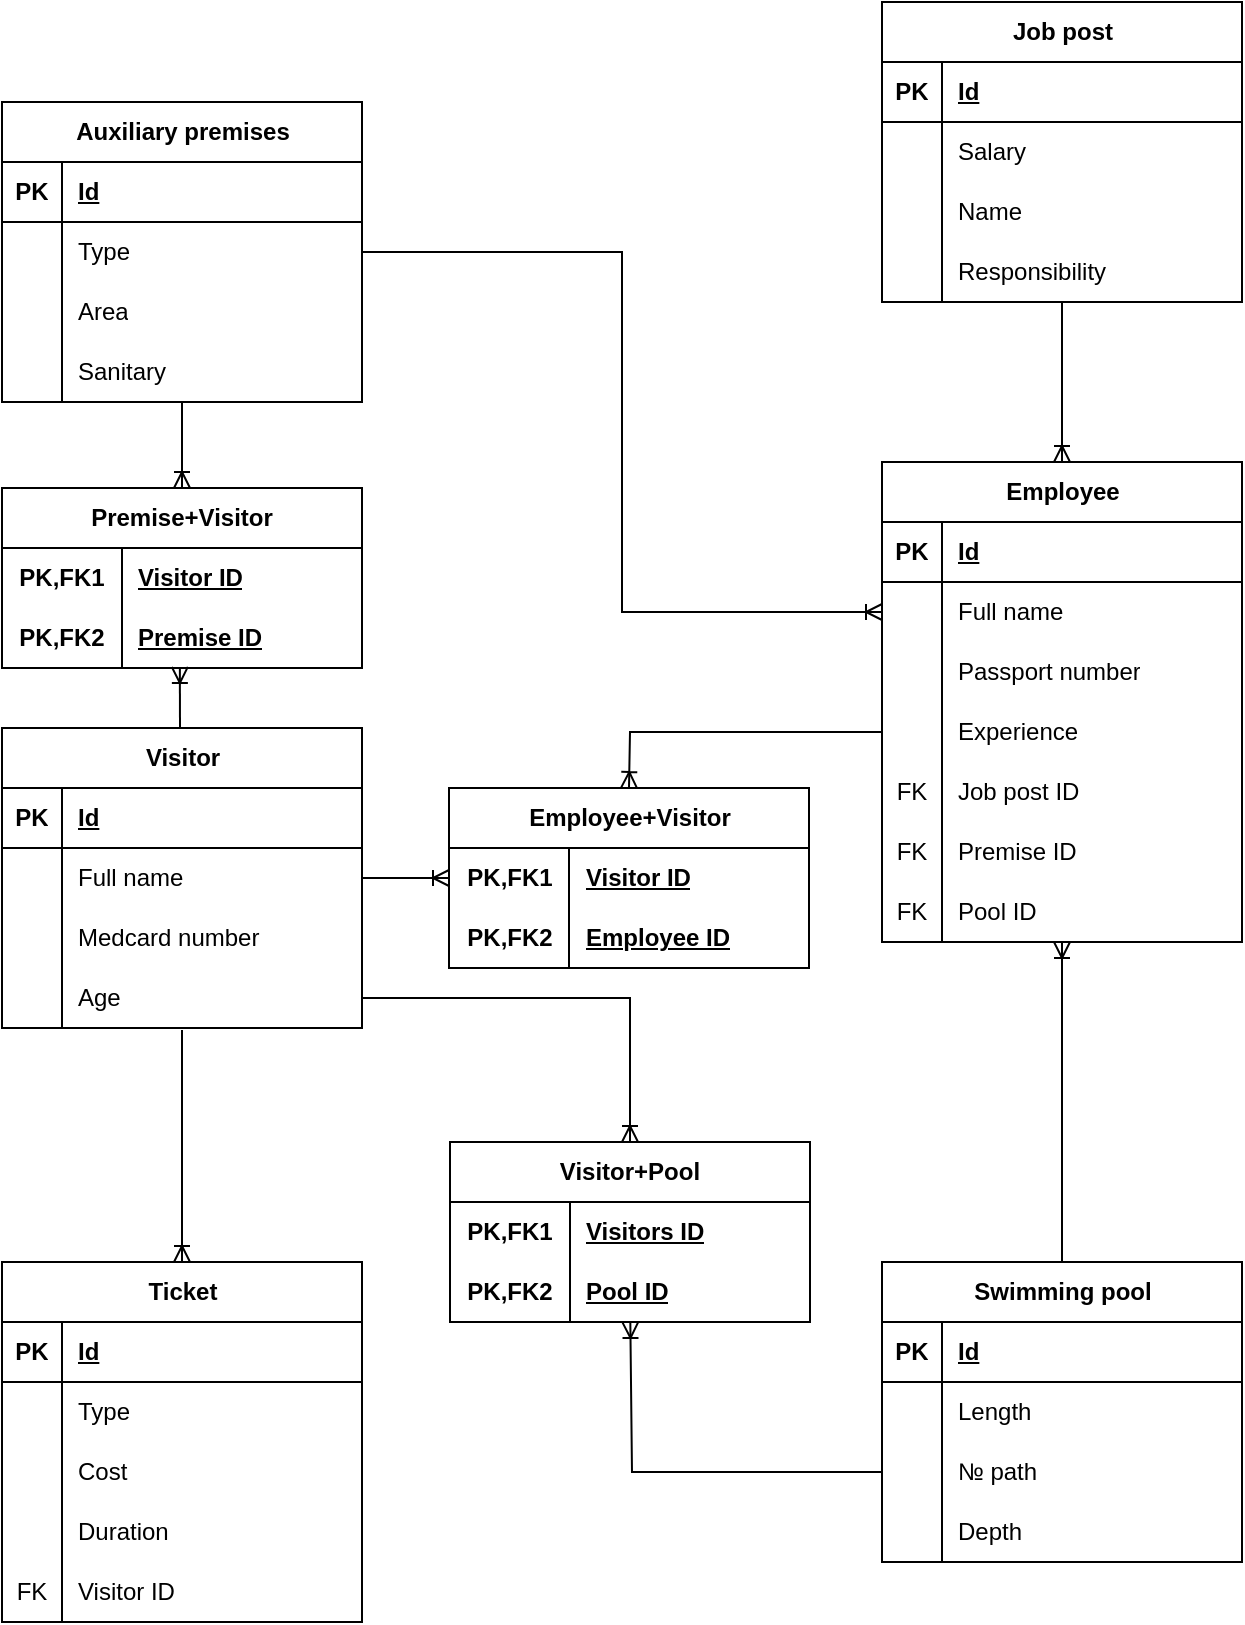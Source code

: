 <mxfile version="13.9.9" type="device" pages="3"><diagram name="Страница — 1" id="1uzCEh0_rNkdSYbdPmcV"><mxGraphModel dx="1086" dy="936" grid="1" gridSize="10" guides="1" tooltips="1" connect="1" arrows="1" fold="1" page="1" pageScale="1" pageWidth="827" pageHeight="1169" math="0" shadow="0"><root><mxCell id="0"/><mxCell id="1" parent="0"/><mxCell id="sgRLfw0c7QfiiKCM8BVQ-1" value="Auxiliary premises" style="shape=table;startSize=30;container=1;collapsible=1;childLayout=tableLayout;fixedRows=1;rowLines=0;fontStyle=1;align=center;resizeLast=1;html=1;" parent="1" vertex="1"><mxGeometry x="100" y="300" width="180" height="150" as="geometry"/></mxCell><mxCell id="sgRLfw0c7QfiiKCM8BVQ-2" value="" style="shape=tableRow;horizontal=0;startSize=0;swimlaneHead=0;swimlaneBody=0;fillColor=none;collapsible=0;dropTarget=0;points=[[0,0.5],[1,0.5]];portConstraint=eastwest;top=0;left=0;right=0;bottom=1;" parent="sgRLfw0c7QfiiKCM8BVQ-1" vertex="1"><mxGeometry y="30" width="180" height="30" as="geometry"/></mxCell><mxCell id="sgRLfw0c7QfiiKCM8BVQ-3" value="PK" style="shape=partialRectangle;connectable=0;fillColor=none;top=0;left=0;bottom=0;right=0;fontStyle=1;overflow=hidden;whiteSpace=wrap;html=1;" parent="sgRLfw0c7QfiiKCM8BVQ-2" vertex="1"><mxGeometry width="30" height="30" as="geometry"><mxRectangle width="30" height="30" as="alternateBounds"/></mxGeometry></mxCell><mxCell id="sgRLfw0c7QfiiKCM8BVQ-4" value="Id" style="shape=partialRectangle;connectable=0;fillColor=none;top=0;left=0;bottom=0;right=0;align=left;spacingLeft=6;fontStyle=5;overflow=hidden;whiteSpace=wrap;html=1;" parent="sgRLfw0c7QfiiKCM8BVQ-2" vertex="1"><mxGeometry x="30" width="150" height="30" as="geometry"><mxRectangle width="150" height="30" as="alternateBounds"/></mxGeometry></mxCell><mxCell id="sgRLfw0c7QfiiKCM8BVQ-5" value="" style="shape=tableRow;horizontal=0;startSize=0;swimlaneHead=0;swimlaneBody=0;fillColor=none;collapsible=0;dropTarget=0;points=[[0,0.5],[1,0.5]];portConstraint=eastwest;top=0;left=0;right=0;bottom=0;" parent="sgRLfw0c7QfiiKCM8BVQ-1" vertex="1"><mxGeometry y="60" width="180" height="30" as="geometry"/></mxCell><mxCell id="sgRLfw0c7QfiiKCM8BVQ-6" value="" style="shape=partialRectangle;connectable=0;fillColor=none;top=0;left=0;bottom=0;right=0;editable=1;overflow=hidden;whiteSpace=wrap;html=1;" parent="sgRLfw0c7QfiiKCM8BVQ-5" vertex="1"><mxGeometry width="30" height="30" as="geometry"><mxRectangle width="30" height="30" as="alternateBounds"/></mxGeometry></mxCell><mxCell id="sgRLfw0c7QfiiKCM8BVQ-7" value="Type" style="shape=partialRectangle;connectable=0;fillColor=none;top=0;left=0;bottom=0;right=0;align=left;spacingLeft=6;overflow=hidden;whiteSpace=wrap;html=1;" parent="sgRLfw0c7QfiiKCM8BVQ-5" vertex="1"><mxGeometry x="30" width="150" height="30" as="geometry"><mxRectangle width="150" height="30" as="alternateBounds"/></mxGeometry></mxCell><mxCell id="sgRLfw0c7QfiiKCM8BVQ-8" value="" style="shape=tableRow;horizontal=0;startSize=0;swimlaneHead=0;swimlaneBody=0;fillColor=none;collapsible=0;dropTarget=0;points=[[0,0.5],[1,0.5]];portConstraint=eastwest;top=0;left=0;right=0;bottom=0;" parent="sgRLfw0c7QfiiKCM8BVQ-1" vertex="1"><mxGeometry y="90" width="180" height="30" as="geometry"/></mxCell><mxCell id="sgRLfw0c7QfiiKCM8BVQ-9" value="" style="shape=partialRectangle;connectable=0;fillColor=none;top=0;left=0;bottom=0;right=0;editable=1;overflow=hidden;whiteSpace=wrap;html=1;" parent="sgRLfw0c7QfiiKCM8BVQ-8" vertex="1"><mxGeometry width="30" height="30" as="geometry"><mxRectangle width="30" height="30" as="alternateBounds"/></mxGeometry></mxCell><mxCell id="sgRLfw0c7QfiiKCM8BVQ-10" value="Area" style="shape=partialRectangle;connectable=0;fillColor=none;top=0;left=0;bottom=0;right=0;align=left;spacingLeft=6;overflow=hidden;whiteSpace=wrap;html=1;" parent="sgRLfw0c7QfiiKCM8BVQ-8" vertex="1"><mxGeometry x="30" width="150" height="30" as="geometry"><mxRectangle width="150" height="30" as="alternateBounds"/></mxGeometry></mxCell><mxCell id="sgRLfw0c7QfiiKCM8BVQ-11" value="" style="shape=tableRow;horizontal=0;startSize=0;swimlaneHead=0;swimlaneBody=0;fillColor=none;collapsible=0;dropTarget=0;points=[[0,0.5],[1,0.5]];portConstraint=eastwest;top=0;left=0;right=0;bottom=0;" parent="sgRLfw0c7QfiiKCM8BVQ-1" vertex="1"><mxGeometry y="120" width="180" height="30" as="geometry"/></mxCell><mxCell id="sgRLfw0c7QfiiKCM8BVQ-12" value="" style="shape=partialRectangle;connectable=0;fillColor=none;top=0;left=0;bottom=0;right=0;editable=1;overflow=hidden;whiteSpace=wrap;html=1;" parent="sgRLfw0c7QfiiKCM8BVQ-11" vertex="1"><mxGeometry width="30" height="30" as="geometry"><mxRectangle width="30" height="30" as="alternateBounds"/></mxGeometry></mxCell><mxCell id="sgRLfw0c7QfiiKCM8BVQ-13" value="Sanitary" style="shape=partialRectangle;connectable=0;fillColor=none;top=0;left=0;bottom=0;right=0;align=left;spacingLeft=6;overflow=hidden;whiteSpace=wrap;html=1;" parent="sgRLfw0c7QfiiKCM8BVQ-11" vertex="1"><mxGeometry x="30" width="150" height="30" as="geometry"><mxRectangle width="150" height="30" as="alternateBounds"/></mxGeometry></mxCell><mxCell id="sgRLfw0c7QfiiKCM8BVQ-20" value="Job post" style="shape=table;startSize=30;container=1;collapsible=1;childLayout=tableLayout;fixedRows=1;rowLines=0;fontStyle=1;align=center;resizeLast=1;html=1;" parent="1" vertex="1"><mxGeometry x="540" y="250" width="180" height="150" as="geometry"/></mxCell><mxCell id="sgRLfw0c7QfiiKCM8BVQ-21" value="" style="shape=tableRow;horizontal=0;startSize=0;swimlaneHead=0;swimlaneBody=0;fillColor=none;collapsible=0;dropTarget=0;points=[[0,0.5],[1,0.5]];portConstraint=eastwest;top=0;left=0;right=0;bottom=1;" parent="sgRLfw0c7QfiiKCM8BVQ-20" vertex="1"><mxGeometry y="30" width="180" height="30" as="geometry"/></mxCell><mxCell id="sgRLfw0c7QfiiKCM8BVQ-22" value="PK" style="shape=partialRectangle;connectable=0;fillColor=none;top=0;left=0;bottom=0;right=0;fontStyle=1;overflow=hidden;whiteSpace=wrap;html=1;" parent="sgRLfw0c7QfiiKCM8BVQ-21" vertex="1"><mxGeometry width="30" height="30" as="geometry"><mxRectangle width="30" height="30" as="alternateBounds"/></mxGeometry></mxCell><mxCell id="sgRLfw0c7QfiiKCM8BVQ-23" value="Id" style="shape=partialRectangle;connectable=0;fillColor=none;top=0;left=0;bottom=0;right=0;align=left;spacingLeft=6;fontStyle=5;overflow=hidden;whiteSpace=wrap;html=1;" parent="sgRLfw0c7QfiiKCM8BVQ-21" vertex="1"><mxGeometry x="30" width="150" height="30" as="geometry"><mxRectangle width="150" height="30" as="alternateBounds"/></mxGeometry></mxCell><mxCell id="sgRLfw0c7QfiiKCM8BVQ-24" value="" style="shape=tableRow;horizontal=0;startSize=0;swimlaneHead=0;swimlaneBody=0;fillColor=none;collapsible=0;dropTarget=0;points=[[0,0.5],[1,0.5]];portConstraint=eastwest;top=0;left=0;right=0;bottom=0;" parent="sgRLfw0c7QfiiKCM8BVQ-20" vertex="1"><mxGeometry y="60" width="180" height="30" as="geometry"/></mxCell><mxCell id="sgRLfw0c7QfiiKCM8BVQ-25" value="" style="shape=partialRectangle;connectable=0;fillColor=none;top=0;left=0;bottom=0;right=0;editable=1;overflow=hidden;whiteSpace=wrap;html=1;" parent="sgRLfw0c7QfiiKCM8BVQ-24" vertex="1"><mxGeometry width="30" height="30" as="geometry"><mxRectangle width="30" height="30" as="alternateBounds"/></mxGeometry></mxCell><mxCell id="sgRLfw0c7QfiiKCM8BVQ-26" value="Salary" style="shape=partialRectangle;connectable=0;fillColor=none;top=0;left=0;bottom=0;right=0;align=left;spacingLeft=6;overflow=hidden;whiteSpace=wrap;html=1;" parent="sgRLfw0c7QfiiKCM8BVQ-24" vertex="1"><mxGeometry x="30" width="150" height="30" as="geometry"><mxRectangle width="150" height="30" as="alternateBounds"/></mxGeometry></mxCell><mxCell id="sgRLfw0c7QfiiKCM8BVQ-27" value="" style="shape=tableRow;horizontal=0;startSize=0;swimlaneHead=0;swimlaneBody=0;fillColor=none;collapsible=0;dropTarget=0;points=[[0,0.5],[1,0.5]];portConstraint=eastwest;top=0;left=0;right=0;bottom=0;" parent="sgRLfw0c7QfiiKCM8BVQ-20" vertex="1"><mxGeometry y="90" width="180" height="30" as="geometry"/></mxCell><mxCell id="sgRLfw0c7QfiiKCM8BVQ-28" value="" style="shape=partialRectangle;connectable=0;fillColor=none;top=0;left=0;bottom=0;right=0;editable=1;overflow=hidden;whiteSpace=wrap;html=1;" parent="sgRLfw0c7QfiiKCM8BVQ-27" vertex="1"><mxGeometry width="30" height="30" as="geometry"><mxRectangle width="30" height="30" as="alternateBounds"/></mxGeometry></mxCell><mxCell id="sgRLfw0c7QfiiKCM8BVQ-29" value="Name" style="shape=partialRectangle;connectable=0;fillColor=none;top=0;left=0;bottom=0;right=0;align=left;spacingLeft=6;overflow=hidden;whiteSpace=wrap;html=1;" parent="sgRLfw0c7QfiiKCM8BVQ-27" vertex="1"><mxGeometry x="30" width="150" height="30" as="geometry"><mxRectangle width="150" height="30" as="alternateBounds"/></mxGeometry></mxCell><mxCell id="sgRLfw0c7QfiiKCM8BVQ-30" value="" style="shape=tableRow;horizontal=0;startSize=0;swimlaneHead=0;swimlaneBody=0;fillColor=none;collapsible=0;dropTarget=0;points=[[0,0.5],[1,0.5]];portConstraint=eastwest;top=0;left=0;right=0;bottom=0;" parent="sgRLfw0c7QfiiKCM8BVQ-20" vertex="1"><mxGeometry y="120" width="180" height="30" as="geometry"/></mxCell><mxCell id="sgRLfw0c7QfiiKCM8BVQ-31" value="" style="shape=partialRectangle;connectable=0;fillColor=none;top=0;left=0;bottom=0;right=0;editable=1;overflow=hidden;whiteSpace=wrap;html=1;" parent="sgRLfw0c7QfiiKCM8BVQ-30" vertex="1"><mxGeometry width="30" height="30" as="geometry"><mxRectangle width="30" height="30" as="alternateBounds"/></mxGeometry></mxCell><mxCell id="sgRLfw0c7QfiiKCM8BVQ-32" value="Responsibility" style="shape=partialRectangle;connectable=0;fillColor=none;top=0;left=0;bottom=0;right=0;align=left;spacingLeft=6;overflow=hidden;whiteSpace=wrap;html=1;" parent="sgRLfw0c7QfiiKCM8BVQ-30" vertex="1"><mxGeometry x="30" width="150" height="30" as="geometry"><mxRectangle width="150" height="30" as="alternateBounds"/></mxGeometry></mxCell><mxCell id="sgRLfw0c7QfiiKCM8BVQ-39" value="Visitor" style="shape=table;startSize=30;container=1;collapsible=1;childLayout=tableLayout;fixedRows=1;rowLines=0;fontStyle=1;align=center;resizeLast=1;html=1;" parent="1" vertex="1"><mxGeometry x="100" y="613" width="180" height="150" as="geometry"/></mxCell><mxCell id="sgRLfw0c7QfiiKCM8BVQ-40" value="" style="shape=tableRow;horizontal=0;startSize=0;swimlaneHead=0;swimlaneBody=0;fillColor=none;collapsible=0;dropTarget=0;points=[[0,0.5],[1,0.5]];portConstraint=eastwest;top=0;left=0;right=0;bottom=1;" parent="sgRLfw0c7QfiiKCM8BVQ-39" vertex="1"><mxGeometry y="30" width="180" height="30" as="geometry"/></mxCell><mxCell id="sgRLfw0c7QfiiKCM8BVQ-41" value="PK" style="shape=partialRectangle;connectable=0;fillColor=none;top=0;left=0;bottom=0;right=0;fontStyle=1;overflow=hidden;whiteSpace=wrap;html=1;" parent="sgRLfw0c7QfiiKCM8BVQ-40" vertex="1"><mxGeometry width="30" height="30" as="geometry"><mxRectangle width="30" height="30" as="alternateBounds"/></mxGeometry></mxCell><mxCell id="sgRLfw0c7QfiiKCM8BVQ-42" value="Id" style="shape=partialRectangle;connectable=0;fillColor=none;top=0;left=0;bottom=0;right=0;align=left;spacingLeft=6;fontStyle=5;overflow=hidden;whiteSpace=wrap;html=1;" parent="sgRLfw0c7QfiiKCM8BVQ-40" vertex="1"><mxGeometry x="30" width="150" height="30" as="geometry"><mxRectangle width="150" height="30" as="alternateBounds"/></mxGeometry></mxCell><mxCell id="sgRLfw0c7QfiiKCM8BVQ-43" value="" style="shape=tableRow;horizontal=0;startSize=0;swimlaneHead=0;swimlaneBody=0;fillColor=none;collapsible=0;dropTarget=0;points=[[0,0.5],[1,0.5]];portConstraint=eastwest;top=0;left=0;right=0;bottom=0;" parent="sgRLfw0c7QfiiKCM8BVQ-39" vertex="1"><mxGeometry y="60" width="180" height="30" as="geometry"/></mxCell><mxCell id="sgRLfw0c7QfiiKCM8BVQ-44" value="" style="shape=partialRectangle;connectable=0;fillColor=none;top=0;left=0;bottom=0;right=0;editable=1;overflow=hidden;whiteSpace=wrap;html=1;" parent="sgRLfw0c7QfiiKCM8BVQ-43" vertex="1"><mxGeometry width="30" height="30" as="geometry"><mxRectangle width="30" height="30" as="alternateBounds"/></mxGeometry></mxCell><mxCell id="sgRLfw0c7QfiiKCM8BVQ-45" value="Full name" style="shape=partialRectangle;connectable=0;fillColor=none;top=0;left=0;bottom=0;right=0;align=left;spacingLeft=6;overflow=hidden;whiteSpace=wrap;html=1;" parent="sgRLfw0c7QfiiKCM8BVQ-43" vertex="1"><mxGeometry x="30" width="150" height="30" as="geometry"><mxRectangle width="150" height="30" as="alternateBounds"/></mxGeometry></mxCell><mxCell id="sgRLfw0c7QfiiKCM8BVQ-46" value="" style="shape=tableRow;horizontal=0;startSize=0;swimlaneHead=0;swimlaneBody=0;fillColor=none;collapsible=0;dropTarget=0;points=[[0,0.5],[1,0.5]];portConstraint=eastwest;top=0;left=0;right=0;bottom=0;" parent="sgRLfw0c7QfiiKCM8BVQ-39" vertex="1"><mxGeometry y="90" width="180" height="30" as="geometry"/></mxCell><mxCell id="sgRLfw0c7QfiiKCM8BVQ-47" value="" style="shape=partialRectangle;connectable=0;fillColor=none;top=0;left=0;bottom=0;right=0;editable=1;overflow=hidden;whiteSpace=wrap;html=1;" parent="sgRLfw0c7QfiiKCM8BVQ-46" vertex="1"><mxGeometry width="30" height="30" as="geometry"><mxRectangle width="30" height="30" as="alternateBounds"/></mxGeometry></mxCell><mxCell id="sgRLfw0c7QfiiKCM8BVQ-48" value="Medcard number" style="shape=partialRectangle;connectable=0;fillColor=none;top=0;left=0;bottom=0;right=0;align=left;spacingLeft=6;overflow=hidden;whiteSpace=wrap;html=1;" parent="sgRLfw0c7QfiiKCM8BVQ-46" vertex="1"><mxGeometry x="30" width="150" height="30" as="geometry"><mxRectangle width="150" height="30" as="alternateBounds"/></mxGeometry></mxCell><mxCell id="sgRLfw0c7QfiiKCM8BVQ-49" value="" style="shape=tableRow;horizontal=0;startSize=0;swimlaneHead=0;swimlaneBody=0;fillColor=none;collapsible=0;dropTarget=0;points=[[0,0.5],[1,0.5]];portConstraint=eastwest;top=0;left=0;right=0;bottom=0;" parent="sgRLfw0c7QfiiKCM8BVQ-39" vertex="1"><mxGeometry y="120" width="180" height="30" as="geometry"/></mxCell><mxCell id="sgRLfw0c7QfiiKCM8BVQ-50" value="" style="shape=partialRectangle;connectable=0;fillColor=none;top=0;left=0;bottom=0;right=0;editable=1;overflow=hidden;whiteSpace=wrap;html=1;" parent="sgRLfw0c7QfiiKCM8BVQ-49" vertex="1"><mxGeometry width="30" height="30" as="geometry"><mxRectangle width="30" height="30" as="alternateBounds"/></mxGeometry></mxCell><mxCell id="sgRLfw0c7QfiiKCM8BVQ-51" value="Age" style="shape=partialRectangle;connectable=0;fillColor=none;top=0;left=0;bottom=0;right=0;align=left;spacingLeft=6;overflow=hidden;whiteSpace=wrap;html=1;" parent="sgRLfw0c7QfiiKCM8BVQ-49" vertex="1"><mxGeometry x="30" width="150" height="30" as="geometry"><mxRectangle width="150" height="30" as="alternateBounds"/></mxGeometry></mxCell><mxCell id="sgRLfw0c7QfiiKCM8BVQ-77" value="Employee" style="shape=table;startSize=30;container=1;collapsible=1;childLayout=tableLayout;fixedRows=1;rowLines=0;fontStyle=1;align=center;resizeLast=1;html=1;" parent="1" vertex="1"><mxGeometry x="540" y="480" width="180" height="240" as="geometry"/></mxCell><mxCell id="sgRLfw0c7QfiiKCM8BVQ-78" value="" style="shape=tableRow;horizontal=0;startSize=0;swimlaneHead=0;swimlaneBody=0;fillColor=none;collapsible=0;dropTarget=0;points=[[0,0.5],[1,0.5]];portConstraint=eastwest;top=0;left=0;right=0;bottom=1;" parent="sgRLfw0c7QfiiKCM8BVQ-77" vertex="1"><mxGeometry y="30" width="180" height="30" as="geometry"/></mxCell><mxCell id="sgRLfw0c7QfiiKCM8BVQ-79" value="PK" style="shape=partialRectangle;connectable=0;fillColor=none;top=0;left=0;bottom=0;right=0;fontStyle=1;overflow=hidden;whiteSpace=wrap;html=1;" parent="sgRLfw0c7QfiiKCM8BVQ-78" vertex="1"><mxGeometry width="30" height="30" as="geometry"><mxRectangle width="30" height="30" as="alternateBounds"/></mxGeometry></mxCell><mxCell id="sgRLfw0c7QfiiKCM8BVQ-80" value="Id" style="shape=partialRectangle;connectable=0;fillColor=none;top=0;left=0;bottom=0;right=0;align=left;spacingLeft=6;fontStyle=5;overflow=hidden;whiteSpace=wrap;html=1;" parent="sgRLfw0c7QfiiKCM8BVQ-78" vertex="1"><mxGeometry x="30" width="150" height="30" as="geometry"><mxRectangle width="150" height="30" as="alternateBounds"/></mxGeometry></mxCell><mxCell id="sgRLfw0c7QfiiKCM8BVQ-81" value="" style="shape=tableRow;horizontal=0;startSize=0;swimlaneHead=0;swimlaneBody=0;fillColor=none;collapsible=0;dropTarget=0;points=[[0,0.5],[1,0.5]];portConstraint=eastwest;top=0;left=0;right=0;bottom=0;" parent="sgRLfw0c7QfiiKCM8BVQ-77" vertex="1"><mxGeometry y="60" width="180" height="30" as="geometry"/></mxCell><mxCell id="sgRLfw0c7QfiiKCM8BVQ-82" value="" style="shape=partialRectangle;connectable=0;fillColor=none;top=0;left=0;bottom=0;right=0;editable=1;overflow=hidden;whiteSpace=wrap;html=1;" parent="sgRLfw0c7QfiiKCM8BVQ-81" vertex="1"><mxGeometry width="30" height="30" as="geometry"><mxRectangle width="30" height="30" as="alternateBounds"/></mxGeometry></mxCell><mxCell id="sgRLfw0c7QfiiKCM8BVQ-83" value="Full name" style="shape=partialRectangle;connectable=0;fillColor=none;top=0;left=0;bottom=0;right=0;align=left;spacingLeft=6;overflow=hidden;whiteSpace=wrap;html=1;" parent="sgRLfw0c7QfiiKCM8BVQ-81" vertex="1"><mxGeometry x="30" width="150" height="30" as="geometry"><mxRectangle width="150" height="30" as="alternateBounds"/></mxGeometry></mxCell><mxCell id="sgRLfw0c7QfiiKCM8BVQ-84" value="" style="shape=tableRow;horizontal=0;startSize=0;swimlaneHead=0;swimlaneBody=0;fillColor=none;collapsible=0;dropTarget=0;points=[[0,0.5],[1,0.5]];portConstraint=eastwest;top=0;left=0;right=0;bottom=0;" parent="sgRLfw0c7QfiiKCM8BVQ-77" vertex="1"><mxGeometry y="90" width="180" height="30" as="geometry"/></mxCell><mxCell id="sgRLfw0c7QfiiKCM8BVQ-85" value="" style="shape=partialRectangle;connectable=0;fillColor=none;top=0;left=0;bottom=0;right=0;editable=1;overflow=hidden;whiteSpace=wrap;html=1;" parent="sgRLfw0c7QfiiKCM8BVQ-84" vertex="1"><mxGeometry width="30" height="30" as="geometry"><mxRectangle width="30" height="30" as="alternateBounds"/></mxGeometry></mxCell><mxCell id="sgRLfw0c7QfiiKCM8BVQ-86" value="Passport number" style="shape=partialRectangle;connectable=0;fillColor=none;top=0;left=0;bottom=0;right=0;align=left;spacingLeft=6;overflow=hidden;whiteSpace=wrap;html=1;" parent="sgRLfw0c7QfiiKCM8BVQ-84" vertex="1"><mxGeometry x="30" width="150" height="30" as="geometry"><mxRectangle width="150" height="30" as="alternateBounds"/></mxGeometry></mxCell><mxCell id="sgRLfw0c7QfiiKCM8BVQ-87" value="" style="shape=tableRow;horizontal=0;startSize=0;swimlaneHead=0;swimlaneBody=0;fillColor=none;collapsible=0;dropTarget=0;points=[[0,0.5],[1,0.5]];portConstraint=eastwest;top=0;left=0;right=0;bottom=0;" parent="sgRLfw0c7QfiiKCM8BVQ-77" vertex="1"><mxGeometry y="120" width="180" height="30" as="geometry"/></mxCell><mxCell id="sgRLfw0c7QfiiKCM8BVQ-88" value="" style="shape=partialRectangle;connectable=0;fillColor=none;top=0;left=0;bottom=0;right=0;editable=1;overflow=hidden;whiteSpace=wrap;html=1;" parent="sgRLfw0c7QfiiKCM8BVQ-87" vertex="1"><mxGeometry width="30" height="30" as="geometry"><mxRectangle width="30" height="30" as="alternateBounds"/></mxGeometry></mxCell><mxCell id="sgRLfw0c7QfiiKCM8BVQ-89" value="Experience" style="shape=partialRectangle;connectable=0;fillColor=none;top=0;left=0;bottom=0;right=0;align=left;spacingLeft=6;overflow=hidden;whiteSpace=wrap;html=1;" parent="sgRLfw0c7QfiiKCM8BVQ-87" vertex="1"><mxGeometry x="30" width="150" height="30" as="geometry"><mxRectangle width="150" height="30" as="alternateBounds"/></mxGeometry></mxCell><mxCell id="IIN8hhLgiIpiBV-8aad0-1" style="shape=tableRow;horizontal=0;startSize=0;swimlaneHead=0;swimlaneBody=0;fillColor=none;collapsible=0;dropTarget=0;points=[[0,0.5],[1,0.5]];portConstraint=eastwest;top=0;left=0;right=0;bottom=0;" parent="sgRLfw0c7QfiiKCM8BVQ-77" vertex="1"><mxGeometry y="150" width="180" height="30" as="geometry"/></mxCell><mxCell id="IIN8hhLgiIpiBV-8aad0-2" value="FK" style="shape=partialRectangle;connectable=0;fillColor=none;top=0;left=0;bottom=0;right=0;editable=1;overflow=hidden;whiteSpace=wrap;html=1;" parent="IIN8hhLgiIpiBV-8aad0-1" vertex="1"><mxGeometry width="30" height="30" as="geometry"><mxRectangle width="30" height="30" as="alternateBounds"/></mxGeometry></mxCell><mxCell id="IIN8hhLgiIpiBV-8aad0-3" value="Job post ID" style="shape=partialRectangle;connectable=0;fillColor=none;top=0;left=0;bottom=0;right=0;align=left;spacingLeft=6;overflow=hidden;whiteSpace=wrap;html=1;" parent="IIN8hhLgiIpiBV-8aad0-1" vertex="1"><mxGeometry x="30" width="150" height="30" as="geometry"><mxRectangle width="150" height="30" as="alternateBounds"/></mxGeometry></mxCell><mxCell id="IIN8hhLgiIpiBV-8aad0-4" style="shape=tableRow;horizontal=0;startSize=0;swimlaneHead=0;swimlaneBody=0;fillColor=none;collapsible=0;dropTarget=0;points=[[0,0.5],[1,0.5]];portConstraint=eastwest;top=0;left=0;right=0;bottom=0;" parent="sgRLfw0c7QfiiKCM8BVQ-77" vertex="1"><mxGeometry y="180" width="180" height="30" as="geometry"/></mxCell><mxCell id="IIN8hhLgiIpiBV-8aad0-5" value="FK" style="shape=partialRectangle;connectable=0;fillColor=none;top=0;left=0;bottom=0;right=0;editable=1;overflow=hidden;whiteSpace=wrap;html=1;" parent="IIN8hhLgiIpiBV-8aad0-4" vertex="1"><mxGeometry width="30" height="30" as="geometry"><mxRectangle width="30" height="30" as="alternateBounds"/></mxGeometry></mxCell><mxCell id="IIN8hhLgiIpiBV-8aad0-6" value="Premise ID" style="shape=partialRectangle;connectable=0;fillColor=none;top=0;left=0;bottom=0;right=0;align=left;spacingLeft=6;overflow=hidden;whiteSpace=wrap;html=1;" parent="IIN8hhLgiIpiBV-8aad0-4" vertex="1"><mxGeometry x="30" width="150" height="30" as="geometry"><mxRectangle width="150" height="30" as="alternateBounds"/></mxGeometry></mxCell><mxCell id="Tyazizbn2KxMgmcsFnA8-1" style="shape=tableRow;horizontal=0;startSize=0;swimlaneHead=0;swimlaneBody=0;fillColor=none;collapsible=0;dropTarget=0;points=[[0,0.5],[1,0.5]];portConstraint=eastwest;top=0;left=0;right=0;bottom=0;" vertex="1" parent="sgRLfw0c7QfiiKCM8BVQ-77"><mxGeometry y="210" width="180" height="30" as="geometry"/></mxCell><mxCell id="Tyazizbn2KxMgmcsFnA8-2" value="FK" style="shape=partialRectangle;connectable=0;fillColor=none;top=0;left=0;bottom=0;right=0;editable=1;overflow=hidden;whiteSpace=wrap;html=1;" vertex="1" parent="Tyazizbn2KxMgmcsFnA8-1"><mxGeometry width="30" height="30" as="geometry"><mxRectangle width="30" height="30" as="alternateBounds"/></mxGeometry></mxCell><mxCell id="Tyazizbn2KxMgmcsFnA8-3" value="Pool ID" style="shape=partialRectangle;connectable=0;fillColor=none;top=0;left=0;bottom=0;right=0;align=left;spacingLeft=6;overflow=hidden;whiteSpace=wrap;html=1;" vertex="1" parent="Tyazizbn2KxMgmcsFnA8-1"><mxGeometry x="30" width="150" height="30" as="geometry"><mxRectangle width="150" height="30" as="alternateBounds"/></mxGeometry></mxCell><mxCell id="sgRLfw0c7QfiiKCM8BVQ-134" value="Swimming pool" style="shape=table;startSize=30;container=1;collapsible=1;childLayout=tableLayout;fixedRows=1;rowLines=0;fontStyle=1;align=center;resizeLast=1;html=1;" parent="1" vertex="1"><mxGeometry x="540" y="880" width="180" height="150" as="geometry"><mxRectangle x="370" y="570" width="60" height="30" as="alternateBounds"/></mxGeometry></mxCell><mxCell id="sgRLfw0c7QfiiKCM8BVQ-135" value="" style="shape=tableRow;horizontal=0;startSize=0;swimlaneHead=0;swimlaneBody=0;fillColor=none;collapsible=0;dropTarget=0;points=[[0,0.5],[1,0.5]];portConstraint=eastwest;top=0;left=0;right=0;bottom=1;" parent="sgRLfw0c7QfiiKCM8BVQ-134" vertex="1"><mxGeometry y="30" width="180" height="30" as="geometry"/></mxCell><mxCell id="sgRLfw0c7QfiiKCM8BVQ-136" value="PK" style="shape=partialRectangle;connectable=0;fillColor=none;top=0;left=0;bottom=0;right=0;fontStyle=1;overflow=hidden;whiteSpace=wrap;html=1;" parent="sgRLfw0c7QfiiKCM8BVQ-135" vertex="1"><mxGeometry width="30" height="30" as="geometry"><mxRectangle width="30" height="30" as="alternateBounds"/></mxGeometry></mxCell><mxCell id="sgRLfw0c7QfiiKCM8BVQ-137" value="Id" style="shape=partialRectangle;connectable=0;fillColor=none;top=0;left=0;bottom=0;right=0;align=left;spacingLeft=6;fontStyle=5;overflow=hidden;whiteSpace=wrap;html=1;" parent="sgRLfw0c7QfiiKCM8BVQ-135" vertex="1"><mxGeometry x="30" width="150" height="30" as="geometry"><mxRectangle width="150" height="30" as="alternateBounds"/></mxGeometry></mxCell><mxCell id="sgRLfw0c7QfiiKCM8BVQ-138" value="" style="shape=tableRow;horizontal=0;startSize=0;swimlaneHead=0;swimlaneBody=0;fillColor=none;collapsible=0;dropTarget=0;points=[[0,0.5],[1,0.5]];portConstraint=eastwest;top=0;left=0;right=0;bottom=0;" parent="sgRLfw0c7QfiiKCM8BVQ-134" vertex="1"><mxGeometry y="60" width="180" height="30" as="geometry"/></mxCell><mxCell id="sgRLfw0c7QfiiKCM8BVQ-139" value="" style="shape=partialRectangle;connectable=0;fillColor=none;top=0;left=0;bottom=0;right=0;editable=1;overflow=hidden;whiteSpace=wrap;html=1;" parent="sgRLfw0c7QfiiKCM8BVQ-138" vertex="1"><mxGeometry width="30" height="30" as="geometry"><mxRectangle width="30" height="30" as="alternateBounds"/></mxGeometry></mxCell><mxCell id="sgRLfw0c7QfiiKCM8BVQ-140" value="Length" style="shape=partialRectangle;connectable=0;fillColor=none;top=0;left=0;bottom=0;right=0;align=left;spacingLeft=6;overflow=hidden;whiteSpace=wrap;html=1;" parent="sgRLfw0c7QfiiKCM8BVQ-138" vertex="1"><mxGeometry x="30" width="150" height="30" as="geometry"><mxRectangle width="150" height="30" as="alternateBounds"/></mxGeometry></mxCell><mxCell id="sgRLfw0c7QfiiKCM8BVQ-141" value="" style="shape=tableRow;horizontal=0;startSize=0;swimlaneHead=0;swimlaneBody=0;fillColor=none;collapsible=0;dropTarget=0;points=[[0,0.5],[1,0.5]];portConstraint=eastwest;top=0;left=0;right=0;bottom=0;" parent="sgRLfw0c7QfiiKCM8BVQ-134" vertex="1"><mxGeometry y="90" width="180" height="30" as="geometry"/></mxCell><mxCell id="sgRLfw0c7QfiiKCM8BVQ-142" value="" style="shape=partialRectangle;connectable=0;fillColor=none;top=0;left=0;bottom=0;right=0;editable=1;overflow=hidden;whiteSpace=wrap;html=1;" parent="sgRLfw0c7QfiiKCM8BVQ-141" vertex="1"><mxGeometry width="30" height="30" as="geometry"><mxRectangle width="30" height="30" as="alternateBounds"/></mxGeometry></mxCell><mxCell id="sgRLfw0c7QfiiKCM8BVQ-143" value="№ path" style="shape=partialRectangle;connectable=0;fillColor=none;top=0;left=0;bottom=0;right=0;align=left;spacingLeft=6;overflow=hidden;whiteSpace=wrap;html=1;" parent="sgRLfw0c7QfiiKCM8BVQ-141" vertex="1"><mxGeometry x="30" width="150" height="30" as="geometry"><mxRectangle width="150" height="30" as="alternateBounds"/></mxGeometry></mxCell><mxCell id="sgRLfw0c7QfiiKCM8BVQ-144" value="" style="shape=tableRow;horizontal=0;startSize=0;swimlaneHead=0;swimlaneBody=0;fillColor=none;collapsible=0;dropTarget=0;points=[[0,0.5],[1,0.5]];portConstraint=eastwest;top=0;left=0;right=0;bottom=0;" parent="sgRLfw0c7QfiiKCM8BVQ-134" vertex="1"><mxGeometry y="120" width="180" height="30" as="geometry"/></mxCell><mxCell id="sgRLfw0c7QfiiKCM8BVQ-145" value="" style="shape=partialRectangle;connectable=0;fillColor=none;top=0;left=0;bottom=0;right=0;editable=1;overflow=hidden;whiteSpace=wrap;html=1;" parent="sgRLfw0c7QfiiKCM8BVQ-144" vertex="1"><mxGeometry width="30" height="30" as="geometry"><mxRectangle width="30" height="30" as="alternateBounds"/></mxGeometry></mxCell><mxCell id="sgRLfw0c7QfiiKCM8BVQ-146" value="Depth" style="shape=partialRectangle;connectable=0;fillColor=none;top=0;left=0;bottom=0;right=0;align=left;spacingLeft=6;overflow=hidden;whiteSpace=wrap;html=1;" parent="sgRLfw0c7QfiiKCM8BVQ-144" vertex="1"><mxGeometry x="30" width="150" height="30" as="geometry"><mxRectangle width="150" height="30" as="alternateBounds"/></mxGeometry></mxCell><mxCell id="sgRLfw0c7QfiiKCM8BVQ-160" value="Employee+Visitor" style="shape=table;startSize=30;container=1;collapsible=1;childLayout=tableLayout;fixedRows=1;rowLines=0;fontStyle=1;align=center;resizeLast=1;html=1;whiteSpace=wrap;" parent="1" vertex="1"><mxGeometry x="323.5" y="643" width="180" height="90" as="geometry"/></mxCell><mxCell id="sgRLfw0c7QfiiKCM8BVQ-161" value="" style="shape=tableRow;horizontal=0;startSize=0;swimlaneHead=0;swimlaneBody=0;fillColor=none;collapsible=0;dropTarget=0;points=[[0,0.5],[1,0.5]];portConstraint=eastwest;top=0;left=0;right=0;bottom=0;html=1;" parent="sgRLfw0c7QfiiKCM8BVQ-160" vertex="1"><mxGeometry y="30" width="180" height="30" as="geometry"/></mxCell><mxCell id="sgRLfw0c7QfiiKCM8BVQ-162" value="PK,FK1" style="shape=partialRectangle;connectable=0;fillColor=none;top=0;left=0;bottom=0;right=0;fontStyle=1;overflow=hidden;html=1;whiteSpace=wrap;" parent="sgRLfw0c7QfiiKCM8BVQ-161" vertex="1"><mxGeometry width="60" height="30" as="geometry"><mxRectangle width="60" height="30" as="alternateBounds"/></mxGeometry></mxCell><mxCell id="sgRLfw0c7QfiiKCM8BVQ-163" value="Visitor ID" style="shape=partialRectangle;connectable=0;fillColor=none;top=0;left=0;bottom=0;right=0;align=left;spacingLeft=6;fontStyle=5;overflow=hidden;html=1;whiteSpace=wrap;" parent="sgRLfw0c7QfiiKCM8BVQ-161" vertex="1"><mxGeometry x="60" width="120" height="30" as="geometry"><mxRectangle width="120" height="30" as="alternateBounds"/></mxGeometry></mxCell><mxCell id="sgRLfw0c7QfiiKCM8BVQ-164" value="" style="shape=tableRow;horizontal=0;startSize=0;swimlaneHead=0;swimlaneBody=0;fillColor=none;collapsible=0;dropTarget=0;points=[[0,0.5],[1,0.5]];portConstraint=eastwest;top=0;left=0;right=0;bottom=1;html=1;" parent="sgRLfw0c7QfiiKCM8BVQ-160" vertex="1"><mxGeometry y="60" width="180" height="30" as="geometry"/></mxCell><mxCell id="sgRLfw0c7QfiiKCM8BVQ-165" value="PK,FK2" style="shape=partialRectangle;connectable=0;fillColor=none;top=0;left=0;bottom=0;right=0;fontStyle=1;overflow=hidden;html=1;whiteSpace=wrap;" parent="sgRLfw0c7QfiiKCM8BVQ-164" vertex="1"><mxGeometry width="60" height="30" as="geometry"><mxRectangle width="60" height="30" as="alternateBounds"/></mxGeometry></mxCell><mxCell id="sgRLfw0c7QfiiKCM8BVQ-166" value="Employee ID" style="shape=partialRectangle;connectable=0;fillColor=none;top=0;left=0;bottom=0;right=0;align=left;spacingLeft=6;fontStyle=5;overflow=hidden;html=1;whiteSpace=wrap;" parent="sgRLfw0c7QfiiKCM8BVQ-164" vertex="1"><mxGeometry x="60" width="120" height="30" as="geometry"><mxRectangle width="120" height="30" as="alternateBounds"/></mxGeometry></mxCell><mxCell id="i5DmHbpADA_G-29tRy4G-1" value="" style="fontSize=12;html=1;endArrow=ERoneToMany;rounded=0;startSize=19;sourcePerimeterSpacing=3;exitX=0.5;exitY=0;exitDx=0;exitDy=0;" parent="1" edge="1" target="Tyazizbn2KxMgmcsFnA8-1" source="sgRLfw0c7QfiiKCM8BVQ-134"><mxGeometry width="100" height="100" relative="1" as="geometry"><mxPoint x="630" y="720" as="sourcePoint"/><mxPoint x="560" y="800" as="targetPoint"/></mxGeometry></mxCell><mxCell id="i5DmHbpADA_G-29tRy4G-2" value="" style="fontSize=12;html=1;endArrow=ERoneToMany;rounded=0;startSize=19;sourcePerimeterSpacing=3;" parent="1" edge="1"><mxGeometry width="100" height="100" relative="1" as="geometry"><mxPoint x="630" y="400" as="sourcePoint"/><mxPoint x="630" y="480" as="targetPoint"/></mxGeometry></mxCell><mxCell id="i5DmHbpADA_G-29tRy4G-3" value="Visitor+Pool" style="shape=table;startSize=30;container=1;collapsible=1;childLayout=tableLayout;fixedRows=1;rowLines=0;fontStyle=1;align=center;resizeLast=1;html=1;whiteSpace=wrap;" parent="1" vertex="1"><mxGeometry x="324" y="820" width="180" height="90" as="geometry"/></mxCell><mxCell id="i5DmHbpADA_G-29tRy4G-4" value="" style="shape=tableRow;horizontal=0;startSize=0;swimlaneHead=0;swimlaneBody=0;fillColor=none;collapsible=0;dropTarget=0;points=[[0,0.5],[1,0.5]];portConstraint=eastwest;top=0;left=0;right=0;bottom=0;html=1;" parent="i5DmHbpADA_G-29tRy4G-3" vertex="1"><mxGeometry y="30" width="180" height="30" as="geometry"/></mxCell><mxCell id="i5DmHbpADA_G-29tRy4G-5" value="PK,FK1" style="shape=partialRectangle;connectable=0;fillColor=none;top=0;left=0;bottom=0;right=0;fontStyle=1;overflow=hidden;html=1;whiteSpace=wrap;" parent="i5DmHbpADA_G-29tRy4G-4" vertex="1"><mxGeometry width="60" height="30" as="geometry"><mxRectangle width="60" height="30" as="alternateBounds"/></mxGeometry></mxCell><mxCell id="i5DmHbpADA_G-29tRy4G-6" value="Visitors ID" style="shape=partialRectangle;connectable=0;fillColor=none;top=0;left=0;bottom=0;right=0;align=left;spacingLeft=6;fontStyle=5;overflow=hidden;html=1;whiteSpace=wrap;" parent="i5DmHbpADA_G-29tRy4G-4" vertex="1"><mxGeometry x="60" width="120" height="30" as="geometry"><mxRectangle width="120" height="30" as="alternateBounds"/></mxGeometry></mxCell><mxCell id="i5DmHbpADA_G-29tRy4G-7" value="" style="shape=tableRow;horizontal=0;startSize=0;swimlaneHead=0;swimlaneBody=0;fillColor=none;collapsible=0;dropTarget=0;points=[[0,0.5],[1,0.5]];portConstraint=eastwest;top=0;left=0;right=0;bottom=1;html=1;" parent="i5DmHbpADA_G-29tRy4G-3" vertex="1"><mxGeometry y="60" width="180" height="30" as="geometry"/></mxCell><mxCell id="i5DmHbpADA_G-29tRy4G-8" value="PK,FK2" style="shape=partialRectangle;connectable=0;fillColor=none;top=0;left=0;bottom=0;right=0;fontStyle=1;overflow=hidden;html=1;whiteSpace=wrap;" parent="i5DmHbpADA_G-29tRy4G-7" vertex="1"><mxGeometry width="60" height="30" as="geometry"><mxRectangle width="60" height="30" as="alternateBounds"/></mxGeometry></mxCell><mxCell id="i5DmHbpADA_G-29tRy4G-9" value="Pool ID" style="shape=partialRectangle;connectable=0;fillColor=none;top=0;left=0;bottom=0;right=0;align=left;spacingLeft=6;fontStyle=5;overflow=hidden;html=1;whiteSpace=wrap;" parent="i5DmHbpADA_G-29tRy4G-7" vertex="1"><mxGeometry x="60" width="120" height="30" as="geometry"><mxRectangle width="120" height="30" as="alternateBounds"/></mxGeometry></mxCell><mxCell id="i5DmHbpADA_G-29tRy4G-10" value="" style="fontSize=12;html=1;endArrow=ERoneToMany;rounded=0;startSize=19;sourcePerimeterSpacing=3;entryX=0;entryY=0.5;entryDx=0;entryDy=0;exitX=1;exitY=0.5;exitDx=0;exitDy=0;" parent="1" source="sgRLfw0c7QfiiKCM8BVQ-43" target="sgRLfw0c7QfiiKCM8BVQ-161" edge="1"><mxGeometry width="100" height="100" relative="1" as="geometry"><mxPoint x="240" y="910" as="sourcePoint"/><mxPoint x="240" y="1000" as="targetPoint"/></mxGeometry></mxCell><mxCell id="i5DmHbpADA_G-29tRy4G-11" value="" style="fontSize=12;html=1;endArrow=ERoneToMany;rounded=0;startSize=19;sourcePerimeterSpacing=3;entryX=0.5;entryY=0;entryDx=0;entryDy=0;exitX=0;exitY=0.5;exitDx=0;exitDy=0;" parent="1" source="sgRLfw0c7QfiiKCM8BVQ-87" target="sgRLfw0c7QfiiKCM8BVQ-160" edge="1"><mxGeometry width="100" height="100" relative="1" as="geometry"><mxPoint x="460" y="780" as="sourcePoint"/><mxPoint x="503.5" y="780" as="targetPoint"/><Array as="points"><mxPoint x="414" y="615"/></Array></mxGeometry></mxCell><mxCell id="i5DmHbpADA_G-29tRy4G-12" value="Ticket" style="shape=table;startSize=30;container=1;collapsible=1;childLayout=tableLayout;fixedRows=1;rowLines=0;fontStyle=1;align=center;resizeLast=1;html=1;" parent="1" vertex="1"><mxGeometry x="100" y="880" width="180" height="180" as="geometry"/></mxCell><mxCell id="i5DmHbpADA_G-29tRy4G-13" value="" style="shape=tableRow;horizontal=0;startSize=0;swimlaneHead=0;swimlaneBody=0;fillColor=none;collapsible=0;dropTarget=0;points=[[0,0.5],[1,0.5]];portConstraint=eastwest;top=0;left=0;right=0;bottom=1;" parent="i5DmHbpADA_G-29tRy4G-12" vertex="1"><mxGeometry y="30" width="180" height="30" as="geometry"/></mxCell><mxCell id="i5DmHbpADA_G-29tRy4G-14" value="PK" style="shape=partialRectangle;connectable=0;fillColor=none;top=0;left=0;bottom=0;right=0;fontStyle=1;overflow=hidden;whiteSpace=wrap;html=1;" parent="i5DmHbpADA_G-29tRy4G-13" vertex="1"><mxGeometry width="30" height="30" as="geometry"><mxRectangle width="30" height="30" as="alternateBounds"/></mxGeometry></mxCell><mxCell id="i5DmHbpADA_G-29tRy4G-15" value="Id" style="shape=partialRectangle;connectable=0;fillColor=none;top=0;left=0;bottom=0;right=0;align=left;spacingLeft=6;fontStyle=5;overflow=hidden;whiteSpace=wrap;html=1;" parent="i5DmHbpADA_G-29tRy4G-13" vertex="1"><mxGeometry x="30" width="150" height="30" as="geometry"><mxRectangle width="150" height="30" as="alternateBounds"/></mxGeometry></mxCell><mxCell id="i5DmHbpADA_G-29tRy4G-16" value="" style="shape=tableRow;horizontal=0;startSize=0;swimlaneHead=0;swimlaneBody=0;fillColor=none;collapsible=0;dropTarget=0;points=[[0,0.5],[1,0.5]];portConstraint=eastwest;top=0;left=0;right=0;bottom=0;" parent="i5DmHbpADA_G-29tRy4G-12" vertex="1"><mxGeometry y="60" width="180" height="30" as="geometry"/></mxCell><mxCell id="i5DmHbpADA_G-29tRy4G-17" value="" style="shape=partialRectangle;connectable=0;fillColor=none;top=0;left=0;bottom=0;right=0;editable=1;overflow=hidden;whiteSpace=wrap;html=1;" parent="i5DmHbpADA_G-29tRy4G-16" vertex="1"><mxGeometry width="30" height="30" as="geometry"><mxRectangle width="30" height="30" as="alternateBounds"/></mxGeometry></mxCell><mxCell id="i5DmHbpADA_G-29tRy4G-18" value="Type" style="shape=partialRectangle;connectable=0;fillColor=none;top=0;left=0;bottom=0;right=0;align=left;spacingLeft=6;overflow=hidden;whiteSpace=wrap;html=1;" parent="i5DmHbpADA_G-29tRy4G-16" vertex="1"><mxGeometry x="30" width="150" height="30" as="geometry"><mxRectangle width="150" height="30" as="alternateBounds"/></mxGeometry></mxCell><mxCell id="i5DmHbpADA_G-29tRy4G-19" value="" style="shape=tableRow;horizontal=0;startSize=0;swimlaneHead=0;swimlaneBody=0;fillColor=none;collapsible=0;dropTarget=0;points=[[0,0.5],[1,0.5]];portConstraint=eastwest;top=0;left=0;right=0;bottom=0;" parent="i5DmHbpADA_G-29tRy4G-12" vertex="1"><mxGeometry y="90" width="180" height="30" as="geometry"/></mxCell><mxCell id="i5DmHbpADA_G-29tRy4G-20" value="" style="shape=partialRectangle;connectable=0;fillColor=none;top=0;left=0;bottom=0;right=0;editable=1;overflow=hidden;whiteSpace=wrap;html=1;" parent="i5DmHbpADA_G-29tRy4G-19" vertex="1"><mxGeometry width="30" height="30" as="geometry"><mxRectangle width="30" height="30" as="alternateBounds"/></mxGeometry></mxCell><mxCell id="i5DmHbpADA_G-29tRy4G-21" value="Cost" style="shape=partialRectangle;connectable=0;fillColor=none;top=0;left=0;bottom=0;right=0;align=left;spacingLeft=6;overflow=hidden;whiteSpace=wrap;html=1;" parent="i5DmHbpADA_G-29tRy4G-19" vertex="1"><mxGeometry x="30" width="150" height="30" as="geometry"><mxRectangle width="150" height="30" as="alternateBounds"/></mxGeometry></mxCell><mxCell id="i5DmHbpADA_G-29tRy4G-22" value="" style="shape=tableRow;horizontal=0;startSize=0;swimlaneHead=0;swimlaneBody=0;fillColor=none;collapsible=0;dropTarget=0;points=[[0,0.5],[1,0.5]];portConstraint=eastwest;top=0;left=0;right=0;bottom=0;" parent="i5DmHbpADA_G-29tRy4G-12" vertex="1"><mxGeometry y="120" width="180" height="30" as="geometry"/></mxCell><mxCell id="i5DmHbpADA_G-29tRy4G-23" value="" style="shape=partialRectangle;connectable=0;fillColor=none;top=0;left=0;bottom=0;right=0;editable=1;overflow=hidden;whiteSpace=wrap;html=1;" parent="i5DmHbpADA_G-29tRy4G-22" vertex="1"><mxGeometry width="30" height="30" as="geometry"><mxRectangle width="30" height="30" as="alternateBounds"/></mxGeometry></mxCell><mxCell id="i5DmHbpADA_G-29tRy4G-24" value="Duration" style="shape=partialRectangle;connectable=0;fillColor=none;top=0;left=0;bottom=0;right=0;align=left;spacingLeft=6;overflow=hidden;whiteSpace=wrap;html=1;" parent="i5DmHbpADA_G-29tRy4G-22" vertex="1"><mxGeometry x="30" width="150" height="30" as="geometry"><mxRectangle width="150" height="30" as="alternateBounds"/></mxGeometry></mxCell><mxCell id="IIN8hhLgiIpiBV-8aad0-8" style="shape=tableRow;horizontal=0;startSize=0;swimlaneHead=0;swimlaneBody=0;fillColor=none;collapsible=0;dropTarget=0;points=[[0,0.5],[1,0.5]];portConstraint=eastwest;top=0;left=0;right=0;bottom=0;" parent="i5DmHbpADA_G-29tRy4G-12" vertex="1"><mxGeometry y="150" width="180" height="30" as="geometry"/></mxCell><mxCell id="IIN8hhLgiIpiBV-8aad0-9" value="FK" style="shape=partialRectangle;connectable=0;fillColor=none;top=0;left=0;bottom=0;right=0;editable=1;overflow=hidden;whiteSpace=wrap;html=1;" parent="IIN8hhLgiIpiBV-8aad0-8" vertex="1"><mxGeometry width="30" height="30" as="geometry"><mxRectangle width="30" height="30" as="alternateBounds"/></mxGeometry></mxCell><mxCell id="IIN8hhLgiIpiBV-8aad0-10" value="Visitor ID" style="shape=partialRectangle;connectable=0;fillColor=none;top=0;left=0;bottom=0;right=0;align=left;spacingLeft=6;overflow=hidden;whiteSpace=wrap;html=1;" parent="IIN8hhLgiIpiBV-8aad0-8" vertex="1"><mxGeometry x="30" width="150" height="30" as="geometry"><mxRectangle width="150" height="30" as="alternateBounds"/></mxGeometry></mxCell><mxCell id="i5DmHbpADA_G-29tRy4G-25" value="" style="fontSize=12;html=1;endArrow=ERoneToMany;rounded=0;startSize=19;sourcePerimeterSpacing=3;" parent="1" edge="1"><mxGeometry width="100" height="100" relative="1" as="geometry"><mxPoint x="190" y="764" as="sourcePoint"/><mxPoint x="190" y="880" as="targetPoint"/></mxGeometry></mxCell><mxCell id="i5DmHbpADA_G-29tRy4G-33" value="" style="fontSize=12;html=1;endArrow=ERoneToMany;rounded=0;startSize=19;sourcePerimeterSpacing=3;entryX=0.5;entryY=0;entryDx=0;entryDy=0;exitX=1;exitY=0.5;exitDx=0;exitDy=0;" parent="1" source="sgRLfw0c7QfiiKCM8BVQ-49" target="i5DmHbpADA_G-29tRy4G-3" edge="1"><mxGeometry width="100" height="100" relative="1" as="geometry"><mxPoint x="290" y="698" as="sourcePoint"/><mxPoint x="333.5" y="698" as="targetPoint"/><Array as="points"><mxPoint x="414" y="748"/></Array></mxGeometry></mxCell><mxCell id="i5DmHbpADA_G-29tRy4G-34" value="" style="fontSize=12;html=1;endArrow=ERoneToMany;rounded=0;startSize=19;sourcePerimeterSpacing=3;exitX=0;exitY=0.5;exitDx=0;exitDy=0;" parent="1" source="sgRLfw0c7QfiiKCM8BVQ-141" target="i5DmHbpADA_G-29tRy4G-7" edge="1"><mxGeometry width="100" height="100" relative="1" as="geometry"><mxPoint x="290" y="758" as="sourcePoint"/><mxPoint x="420" y="960" as="targetPoint"/><Array as="points"><mxPoint x="415" y="985"/></Array></mxGeometry></mxCell><mxCell id="i5DmHbpADA_G-29tRy4G-35" value="" style="fontSize=12;html=1;endArrow=ERoneToMany;rounded=0;startSize=19;sourcePerimeterSpacing=3;exitX=0.5;exitY=1;exitDx=0;exitDy=0;exitPerimeter=0;entryX=0.5;entryY=0;entryDx=0;entryDy=0;" parent="1" source="sgRLfw0c7QfiiKCM8BVQ-11" target="i5DmHbpADA_G-29tRy4G-36" edge="1"><mxGeometry width="100" height="100" relative="1" as="geometry"><mxPoint x="200" y="774" as="sourcePoint"/><mxPoint x="200" y="890" as="targetPoint"/></mxGeometry></mxCell><mxCell id="i5DmHbpADA_G-29tRy4G-36" value="Premise+Visitor" style="shape=table;startSize=30;container=1;collapsible=1;childLayout=tableLayout;fixedRows=1;rowLines=0;fontStyle=1;align=center;resizeLast=1;html=1;whiteSpace=wrap;" parent="1" vertex="1"><mxGeometry x="100" y="493" width="180" height="90" as="geometry"/></mxCell><mxCell id="i5DmHbpADA_G-29tRy4G-37" value="" style="shape=tableRow;horizontal=0;startSize=0;swimlaneHead=0;swimlaneBody=0;fillColor=none;collapsible=0;dropTarget=0;points=[[0,0.5],[1,0.5]];portConstraint=eastwest;top=0;left=0;right=0;bottom=0;html=1;" parent="i5DmHbpADA_G-29tRy4G-36" vertex="1"><mxGeometry y="30" width="180" height="30" as="geometry"/></mxCell><mxCell id="i5DmHbpADA_G-29tRy4G-38" value="PK,FK1" style="shape=partialRectangle;connectable=0;fillColor=none;top=0;left=0;bottom=0;right=0;fontStyle=1;overflow=hidden;html=1;whiteSpace=wrap;" parent="i5DmHbpADA_G-29tRy4G-37" vertex="1"><mxGeometry width="60" height="30" as="geometry"><mxRectangle width="60" height="30" as="alternateBounds"/></mxGeometry></mxCell><mxCell id="i5DmHbpADA_G-29tRy4G-39" value="Visitor ID" style="shape=partialRectangle;connectable=0;fillColor=none;top=0;left=0;bottom=0;right=0;align=left;spacingLeft=6;fontStyle=5;overflow=hidden;html=1;whiteSpace=wrap;" parent="i5DmHbpADA_G-29tRy4G-37" vertex="1"><mxGeometry x="60" width="120" height="30" as="geometry"><mxRectangle width="120" height="30" as="alternateBounds"/></mxGeometry></mxCell><mxCell id="i5DmHbpADA_G-29tRy4G-40" value="" style="shape=tableRow;horizontal=0;startSize=0;swimlaneHead=0;swimlaneBody=0;fillColor=none;collapsible=0;dropTarget=0;points=[[0,0.5],[1,0.5]];portConstraint=eastwest;top=0;left=0;right=0;bottom=1;html=1;" parent="i5DmHbpADA_G-29tRy4G-36" vertex="1"><mxGeometry y="60" width="180" height="30" as="geometry"/></mxCell><mxCell id="i5DmHbpADA_G-29tRy4G-41" value="PK,FK2" style="shape=partialRectangle;connectable=0;fillColor=none;top=0;left=0;bottom=0;right=0;fontStyle=1;overflow=hidden;html=1;whiteSpace=wrap;" parent="i5DmHbpADA_G-29tRy4G-40" vertex="1"><mxGeometry width="60" height="30" as="geometry"><mxRectangle width="60" height="30" as="alternateBounds"/></mxGeometry></mxCell><mxCell id="i5DmHbpADA_G-29tRy4G-42" value="Premise ID" style="shape=partialRectangle;connectable=0;fillColor=none;top=0;left=0;bottom=0;right=0;align=left;spacingLeft=6;fontStyle=5;overflow=hidden;html=1;whiteSpace=wrap;" parent="i5DmHbpADA_G-29tRy4G-40" vertex="1"><mxGeometry x="60" width="120" height="30" as="geometry"><mxRectangle width="120" height="30" as="alternateBounds"/></mxGeometry></mxCell><mxCell id="i5DmHbpADA_G-29tRy4G-43" value="" style="fontSize=12;html=1;endArrow=ERoneToMany;rounded=0;startSize=19;sourcePerimeterSpacing=3;entryX=0.494;entryY=0.982;entryDx=0;entryDy=0;entryPerimeter=0;" parent="1" target="i5DmHbpADA_G-29tRy4G-40" edge="1"><mxGeometry width="100" height="100" relative="1" as="geometry"><mxPoint x="189" y="613" as="sourcePoint"/><mxPoint x="200" y="503" as="targetPoint"/></mxGeometry></mxCell><mxCell id="IIN8hhLgiIpiBV-8aad0-7" value="" style="fontSize=12;html=1;endArrow=ERoneToMany;rounded=0;startSize=19;sourcePerimeterSpacing=3;entryX=0;entryY=0.5;entryDx=0;entryDy=0;exitX=1;exitY=0.5;exitDx=0;exitDy=0;" parent="1" source="sgRLfw0c7QfiiKCM8BVQ-5" target="sgRLfw0c7QfiiKCM8BVQ-81" edge="1"><mxGeometry width="100" height="100" relative="1" as="geometry"><mxPoint x="550" y="625" as="sourcePoint"/><mxPoint x="423.5" y="653" as="targetPoint"/><Array as="points"><mxPoint x="410" y="375"/><mxPoint x="410" y="555"/></Array></mxGeometry></mxCell></root></mxGraphModel></diagram><diagram id="pbQpJs3sCPctYdzIcX1y" name="Страница — 2"><mxGraphModel dx="1086" dy="936" grid="1" gridSize="10" guides="1" tooltips="1" connect="1" arrows="1" fold="1" page="1" pageScale="1" pageWidth="827" pageHeight="1169" math="0" shadow="0"><root><mxCell id="0"/><mxCell id="1" parent="0"/></root></mxGraphModel></diagram><diagram id="IKftdFFDYHZ3yUJ2wpax" name="Страница — 3"><mxGraphModel dx="1086" dy="936" grid="1" gridSize="10" guides="1" tooltips="1" connect="1" arrows="1" fold="1" page="1" pageScale="1" pageWidth="827" pageHeight="1169" math="0" shadow="0"><root><mxCell id="0"/><mxCell id="1" parent="0"/><mxCell id="s1YW9PAYwW9PJopKfebL-1" value="Грузоперевозчик" style="shape=table;startSize=30;container=1;collapsible=1;childLayout=tableLayout;fixedRows=1;rowLines=0;fontStyle=1;align=center;resizeLast=1;html=1;" parent="1" vertex="1"><mxGeometry x="370" y="950" width="180" height="150" as="geometry"/></mxCell><mxCell id="s1YW9PAYwW9PJopKfebL-2" value="" style="shape=tableRow;horizontal=0;startSize=0;swimlaneHead=0;swimlaneBody=0;fillColor=none;collapsible=0;dropTarget=0;points=[[0,0.5],[1,0.5]];portConstraint=eastwest;top=0;left=0;right=0;bottom=1;" parent="s1YW9PAYwW9PJopKfebL-1" vertex="1"><mxGeometry y="30" width="180" height="30" as="geometry"/></mxCell><mxCell id="s1YW9PAYwW9PJopKfebL-3" value="PK" style="shape=partialRectangle;connectable=0;fillColor=none;top=0;left=0;bottom=0;right=0;fontStyle=1;overflow=hidden;whiteSpace=wrap;html=1;" parent="s1YW9PAYwW9PJopKfebL-2" vertex="1"><mxGeometry width="30" height="30" as="geometry"><mxRectangle width="30" height="30" as="alternateBounds"/></mxGeometry></mxCell><mxCell id="s1YW9PAYwW9PJopKfebL-4" value="Id" style="shape=partialRectangle;connectable=0;fillColor=none;top=0;left=0;bottom=0;right=0;align=left;spacingLeft=6;fontStyle=5;overflow=hidden;whiteSpace=wrap;html=1;" parent="s1YW9PAYwW9PJopKfebL-2" vertex="1"><mxGeometry x="30" width="150" height="30" as="geometry"><mxRectangle width="150" height="30" as="alternateBounds"/></mxGeometry></mxCell><mxCell id="s1YW9PAYwW9PJopKfebL-5" value="" style="shape=tableRow;horizontal=0;startSize=0;swimlaneHead=0;swimlaneBody=0;fillColor=none;collapsible=0;dropTarget=0;points=[[0,0.5],[1,0.5]];portConstraint=eastwest;top=0;left=0;right=0;bottom=0;" parent="s1YW9PAYwW9PJopKfebL-1" vertex="1"><mxGeometry y="60" width="180" height="30" as="geometry"/></mxCell><mxCell id="s1YW9PAYwW9PJopKfebL-6" value="" style="shape=partialRectangle;connectable=0;fillColor=none;top=0;left=0;bottom=0;right=0;editable=1;overflow=hidden;whiteSpace=wrap;html=1;" parent="s1YW9PAYwW9PJopKfebL-5" vertex="1"><mxGeometry width="30" height="30" as="geometry"><mxRectangle width="30" height="30" as="alternateBounds"/></mxGeometry></mxCell><mxCell id="s1YW9PAYwW9PJopKfebL-7" value="Name" style="shape=partialRectangle;connectable=0;fillColor=none;top=0;left=0;bottom=0;right=0;align=left;spacingLeft=6;overflow=hidden;whiteSpace=wrap;html=1;" parent="s1YW9PAYwW9PJopKfebL-5" vertex="1"><mxGeometry x="30" width="150" height="30" as="geometry"><mxRectangle width="150" height="30" as="alternateBounds"/></mxGeometry></mxCell><mxCell id="s1YW9PAYwW9PJopKfebL-8" value="" style="shape=tableRow;horizontal=0;startSize=0;swimlaneHead=0;swimlaneBody=0;fillColor=none;collapsible=0;dropTarget=0;points=[[0,0.5],[1,0.5]];portConstraint=eastwest;top=0;left=0;right=0;bottom=0;" parent="s1YW9PAYwW9PJopKfebL-1" vertex="1"><mxGeometry y="90" width="180" height="30" as="geometry"/></mxCell><mxCell id="s1YW9PAYwW9PJopKfebL-9" value="" style="shape=partialRectangle;connectable=0;fillColor=none;top=0;left=0;bottom=0;right=0;editable=1;overflow=hidden;whiteSpace=wrap;html=1;" parent="s1YW9PAYwW9PJopKfebL-8" vertex="1"><mxGeometry width="30" height="30" as="geometry"><mxRectangle width="30" height="30" as="alternateBounds"/></mxGeometry></mxCell><mxCell id="s1YW9PAYwW9PJopKfebL-10" value="Tax number" style="shape=partialRectangle;connectable=0;fillColor=none;top=0;left=0;bottom=0;right=0;align=left;spacingLeft=6;overflow=hidden;whiteSpace=wrap;html=1;" parent="s1YW9PAYwW9PJopKfebL-8" vertex="1"><mxGeometry x="30" width="150" height="30" as="geometry"><mxRectangle width="150" height="30" as="alternateBounds"/></mxGeometry></mxCell><mxCell id="s1YW9PAYwW9PJopKfebL-11" value="" style="shape=tableRow;horizontal=0;startSize=0;swimlaneHead=0;swimlaneBody=0;fillColor=none;collapsible=0;dropTarget=0;points=[[0,0.5],[1,0.5]];portConstraint=eastwest;top=0;left=0;right=0;bottom=0;" parent="s1YW9PAYwW9PJopKfebL-1" vertex="1"><mxGeometry y="120" width="180" height="30" as="geometry"/></mxCell><mxCell id="s1YW9PAYwW9PJopKfebL-12" value="" style="shape=partialRectangle;connectable=0;fillColor=none;top=0;left=0;bottom=0;right=0;editable=1;overflow=hidden;whiteSpace=wrap;html=1;" parent="s1YW9PAYwW9PJopKfebL-11" vertex="1"><mxGeometry width="30" height="30" as="geometry"><mxRectangle width="30" height="30" as="alternateBounds"/></mxGeometry></mxCell><mxCell id="s1YW9PAYwW9PJopKfebL-13" value="Phone number" style="shape=partialRectangle;connectable=0;fillColor=none;top=0;left=0;bottom=0;right=0;align=left;spacingLeft=6;overflow=hidden;whiteSpace=wrap;html=1;" parent="s1YW9PAYwW9PJopKfebL-11" vertex="1"><mxGeometry x="30" width="150" height="30" as="geometry"><mxRectangle width="150" height="30" as="alternateBounds"/></mxGeometry></mxCell><mxCell id="s1YW9PAYwW9PJopKfebL-14" value="Транспорт" style="shape=table;startSize=30;container=1;collapsible=1;childLayout=tableLayout;fixedRows=1;rowLines=0;fontStyle=1;align=center;resizeLast=1;html=1;" parent="1" vertex="1"><mxGeometry x="610" y="170" width="180" height="150" as="geometry"/></mxCell><mxCell id="s1YW9PAYwW9PJopKfebL-15" value="" style="shape=tableRow;horizontal=0;startSize=0;swimlaneHead=0;swimlaneBody=0;fillColor=none;collapsible=0;dropTarget=0;points=[[0,0.5],[1,0.5]];portConstraint=eastwest;top=0;left=0;right=0;bottom=1;" parent="s1YW9PAYwW9PJopKfebL-14" vertex="1"><mxGeometry y="30" width="180" height="30" as="geometry"/></mxCell><mxCell id="s1YW9PAYwW9PJopKfebL-16" value="PK" style="shape=partialRectangle;connectable=0;fillColor=none;top=0;left=0;bottom=0;right=0;fontStyle=1;overflow=hidden;whiteSpace=wrap;html=1;" parent="s1YW9PAYwW9PJopKfebL-15" vertex="1"><mxGeometry width="30" height="30" as="geometry"><mxRectangle width="30" height="30" as="alternateBounds"/></mxGeometry></mxCell><mxCell id="s1YW9PAYwW9PJopKfebL-17" value="Id" style="shape=partialRectangle;connectable=0;fillColor=none;top=0;left=0;bottom=0;right=0;align=left;spacingLeft=6;fontStyle=5;overflow=hidden;whiteSpace=wrap;html=1;" parent="s1YW9PAYwW9PJopKfebL-15" vertex="1"><mxGeometry x="30" width="150" height="30" as="geometry"><mxRectangle width="150" height="30" as="alternateBounds"/></mxGeometry></mxCell><mxCell id="s1YW9PAYwW9PJopKfebL-18" value="" style="shape=tableRow;horizontal=0;startSize=0;swimlaneHead=0;swimlaneBody=0;fillColor=none;collapsible=0;dropTarget=0;points=[[0,0.5],[1,0.5]];portConstraint=eastwest;top=0;left=0;right=0;bottom=0;" parent="s1YW9PAYwW9PJopKfebL-14" vertex="1"><mxGeometry y="60" width="180" height="30" as="geometry"/></mxCell><mxCell id="s1YW9PAYwW9PJopKfebL-19" value="" style="shape=partialRectangle;connectable=0;fillColor=none;top=0;left=0;bottom=0;right=0;editable=1;overflow=hidden;whiteSpace=wrap;html=1;" parent="s1YW9PAYwW9PJopKfebL-18" vertex="1"><mxGeometry width="30" height="30" as="geometry"><mxRectangle width="30" height="30" as="alternateBounds"/></mxGeometry></mxCell><mxCell id="s1YW9PAYwW9PJopKfebL-20" value="Type" style="shape=partialRectangle;connectable=0;fillColor=none;top=0;left=0;bottom=0;right=0;align=left;spacingLeft=6;overflow=hidden;whiteSpace=wrap;html=1;" parent="s1YW9PAYwW9PJopKfebL-18" vertex="1"><mxGeometry x="30" width="150" height="30" as="geometry"><mxRectangle width="150" height="30" as="alternateBounds"/></mxGeometry></mxCell><mxCell id="s1YW9PAYwW9PJopKfebL-21" value="" style="shape=tableRow;horizontal=0;startSize=0;swimlaneHead=0;swimlaneBody=0;fillColor=none;collapsible=0;dropTarget=0;points=[[0,0.5],[1,0.5]];portConstraint=eastwest;top=0;left=0;right=0;bottom=0;" parent="s1YW9PAYwW9PJopKfebL-14" vertex="1"><mxGeometry y="90" width="180" height="30" as="geometry"/></mxCell><mxCell id="s1YW9PAYwW9PJopKfebL-22" value="" style="shape=partialRectangle;connectable=0;fillColor=none;top=0;left=0;bottom=0;right=0;editable=1;overflow=hidden;whiteSpace=wrap;html=1;" parent="s1YW9PAYwW9PJopKfebL-21" vertex="1"><mxGeometry width="30" height="30" as="geometry"><mxRectangle width="30" height="30" as="alternateBounds"/></mxGeometry></mxCell><mxCell id="s1YW9PAYwW9PJopKfebL-23" value="Number" style="shape=partialRectangle;connectable=0;fillColor=none;top=0;left=0;bottom=0;right=0;align=left;spacingLeft=6;overflow=hidden;whiteSpace=wrap;html=1;" parent="s1YW9PAYwW9PJopKfebL-21" vertex="1"><mxGeometry x="30" width="150" height="30" as="geometry"><mxRectangle width="150" height="30" as="alternateBounds"/></mxGeometry></mxCell><mxCell id="s1YW9PAYwW9PJopKfebL-24" value="" style="shape=tableRow;horizontal=0;startSize=0;swimlaneHead=0;swimlaneBody=0;fillColor=none;collapsible=0;dropTarget=0;points=[[0,0.5],[1,0.5]];portConstraint=eastwest;top=0;left=0;right=0;bottom=0;" parent="s1YW9PAYwW9PJopKfebL-14" vertex="1"><mxGeometry y="120" width="180" height="30" as="geometry"/></mxCell><mxCell id="s1YW9PAYwW9PJopKfebL-25" value="" style="shape=partialRectangle;connectable=0;fillColor=none;top=0;left=0;bottom=0;right=0;editable=1;overflow=hidden;whiteSpace=wrap;html=1;" parent="s1YW9PAYwW9PJopKfebL-24" vertex="1"><mxGeometry width="30" height="30" as="geometry"><mxRectangle width="30" height="30" as="alternateBounds"/></mxGeometry></mxCell><mxCell id="s1YW9PAYwW9PJopKfebL-26" value="Driver" style="shape=partialRectangle;connectable=0;fillColor=none;top=0;left=0;bottom=0;right=0;align=left;spacingLeft=6;overflow=hidden;whiteSpace=wrap;html=1;" parent="s1YW9PAYwW9PJopKfebL-24" vertex="1"><mxGeometry x="30" width="150" height="30" as="geometry"><mxRectangle width="150" height="30" as="alternateBounds"/></mxGeometry></mxCell><mxCell id="s1YW9PAYwW9PJopKfebL-27" value="Заказчик" style="shape=table;startSize=30;container=1;collapsible=1;childLayout=tableLayout;fixedRows=1;rowLines=0;fontStyle=1;align=center;resizeLast=1;html=1;" parent="1" vertex="1"><mxGeometry x="100" y="660" width="180" height="175" as="geometry"/></mxCell><mxCell id="s1YW9PAYwW9PJopKfebL-28" value="" style="shape=tableRow;horizontal=0;startSize=0;swimlaneHead=0;swimlaneBody=0;fillColor=none;collapsible=0;dropTarget=0;points=[[0,0.5],[1,0.5]];portConstraint=eastwest;top=0;left=0;right=0;bottom=1;" parent="s1YW9PAYwW9PJopKfebL-27" vertex="1"><mxGeometry y="30" width="180" height="30" as="geometry"/></mxCell><mxCell id="s1YW9PAYwW9PJopKfebL-29" value="PK" style="shape=partialRectangle;connectable=0;fillColor=none;top=0;left=0;bottom=0;right=0;fontStyle=1;overflow=hidden;whiteSpace=wrap;html=1;" parent="s1YW9PAYwW9PJopKfebL-28" vertex="1"><mxGeometry width="30" height="30" as="geometry"><mxRectangle width="30" height="30" as="alternateBounds"/></mxGeometry></mxCell><mxCell id="s1YW9PAYwW9PJopKfebL-30" value="Id" style="shape=partialRectangle;connectable=0;fillColor=none;top=0;left=0;bottom=0;right=0;align=left;spacingLeft=6;fontStyle=5;overflow=hidden;whiteSpace=wrap;html=1;" parent="s1YW9PAYwW9PJopKfebL-28" vertex="1"><mxGeometry x="30" width="150" height="30" as="geometry"><mxRectangle width="150" height="30" as="alternateBounds"/></mxGeometry></mxCell><mxCell id="s1YW9PAYwW9PJopKfebL-31" value="" style="shape=tableRow;horizontal=0;startSize=0;swimlaneHead=0;swimlaneBody=0;fillColor=none;collapsible=0;dropTarget=0;points=[[0,0.5],[1,0.5]];portConstraint=eastwest;top=0;left=0;right=0;bottom=0;" parent="s1YW9PAYwW9PJopKfebL-27" vertex="1"><mxGeometry y="60" width="180" height="30" as="geometry"/></mxCell><mxCell id="s1YW9PAYwW9PJopKfebL-32" value="" style="shape=partialRectangle;connectable=0;fillColor=none;top=0;left=0;bottom=0;right=0;editable=1;overflow=hidden;whiteSpace=wrap;html=1;" parent="s1YW9PAYwW9PJopKfebL-31" vertex="1"><mxGeometry width="30" height="30" as="geometry"><mxRectangle width="30" height="30" as="alternateBounds"/></mxGeometry></mxCell><mxCell id="s1YW9PAYwW9PJopKfebL-33" value="Name" style="shape=partialRectangle;connectable=0;fillColor=none;top=0;left=0;bottom=0;right=0;align=left;spacingLeft=6;overflow=hidden;whiteSpace=wrap;html=1;" parent="s1YW9PAYwW9PJopKfebL-31" vertex="1"><mxGeometry x="30" width="150" height="30" as="geometry"><mxRectangle width="150" height="30" as="alternateBounds"/></mxGeometry></mxCell><mxCell id="s1YW9PAYwW9PJopKfebL-34" value="" style="shape=tableRow;horizontal=0;startSize=0;swimlaneHead=0;swimlaneBody=0;fillColor=none;collapsible=0;dropTarget=0;points=[[0,0.5],[1,0.5]];portConstraint=eastwest;top=0;left=0;right=0;bottom=0;" parent="s1YW9PAYwW9PJopKfebL-27" vertex="1"><mxGeometry y="90" width="180" height="30" as="geometry"/></mxCell><mxCell id="s1YW9PAYwW9PJopKfebL-35" value="" style="shape=partialRectangle;connectable=0;fillColor=none;top=0;left=0;bottom=0;right=0;editable=1;overflow=hidden;whiteSpace=wrap;html=1;" parent="s1YW9PAYwW9PJopKfebL-34" vertex="1"><mxGeometry width="30" height="30" as="geometry"><mxRectangle width="30" height="30" as="alternateBounds"/></mxGeometry></mxCell><mxCell id="s1YW9PAYwW9PJopKfebL-36" value="Email" style="shape=partialRectangle;connectable=0;fillColor=none;top=0;left=0;bottom=0;right=0;align=left;spacingLeft=6;overflow=hidden;whiteSpace=wrap;html=1;" parent="s1YW9PAYwW9PJopKfebL-34" vertex="1"><mxGeometry x="30" width="150" height="30" as="geometry"><mxRectangle width="150" height="30" as="alternateBounds"/></mxGeometry></mxCell><mxCell id="s1YW9PAYwW9PJopKfebL-37" value="" style="shape=tableRow;horizontal=0;startSize=0;swimlaneHead=0;swimlaneBody=0;fillColor=none;collapsible=0;dropTarget=0;points=[[0,0.5],[1,0.5]];portConstraint=eastwest;top=0;left=0;right=0;bottom=0;" parent="s1YW9PAYwW9PJopKfebL-27" vertex="1"><mxGeometry y="120" width="180" height="30" as="geometry"/></mxCell><mxCell id="s1YW9PAYwW9PJopKfebL-38" value="" style="shape=partialRectangle;connectable=0;fillColor=none;top=0;left=0;bottom=0;right=0;editable=1;overflow=hidden;whiteSpace=wrap;html=1;" parent="s1YW9PAYwW9PJopKfebL-37" vertex="1"><mxGeometry width="30" height="30" as="geometry"><mxRectangle width="30" height="30" as="alternateBounds"/></mxGeometry></mxCell><mxCell id="s1YW9PAYwW9PJopKfebL-39" value="Phone number" style="shape=partialRectangle;connectable=0;fillColor=none;top=0;left=0;bottom=0;right=0;align=left;spacingLeft=6;overflow=hidden;whiteSpace=wrap;html=1;" parent="s1YW9PAYwW9PJopKfebL-37" vertex="1"><mxGeometry x="30" width="150" height="30" as="geometry"><mxRectangle width="150" height="30" as="alternateBounds"/></mxGeometry></mxCell><mxCell id="s1YW9PAYwW9PJopKfebL-40" style="shape=tableRow;horizontal=0;startSize=0;swimlaneHead=0;swimlaneBody=0;fillColor=none;collapsible=0;dropTarget=0;points=[[0,0.5],[1,0.5]];portConstraint=eastwest;top=0;left=0;right=0;bottom=0;" parent="s1YW9PAYwW9PJopKfebL-27" vertex="1"><mxGeometry y="150" width="180" height="25" as="geometry"/></mxCell><mxCell id="s1YW9PAYwW9PJopKfebL-41" value="FK" style="shape=partialRectangle;connectable=0;fillColor=none;top=0;left=0;bottom=0;right=0;editable=1;overflow=hidden;whiteSpace=wrap;html=1;" parent="s1YW9PAYwW9PJopKfebL-40" vertex="1"><mxGeometry width="30" height="25" as="geometry"><mxRectangle width="30" height="25" as="alternateBounds"/></mxGeometry></mxCell><mxCell id="s1YW9PAYwW9PJopKfebL-42" value="Id груза" style="shape=partialRectangle;connectable=0;fillColor=none;top=0;left=0;bottom=0;right=0;align=left;spacingLeft=6;overflow=hidden;whiteSpace=wrap;html=1;" parent="s1YW9PAYwW9PJopKfebL-40" vertex="1"><mxGeometry x="30" width="150" height="25" as="geometry"><mxRectangle width="150" height="25" as="alternateBounds"/></mxGeometry></mxCell><mxCell id="s1YW9PAYwW9PJopKfebL-46" value="Маршрут" style="shape=table;startSize=30;container=1;collapsible=1;childLayout=tableLayout;fixedRows=1;rowLines=0;fontStyle=1;align=center;resizeLast=1;html=1;" parent="1" vertex="1"><mxGeometry x="610" y="640" width="180" height="210" as="geometry"/></mxCell><mxCell id="s1YW9PAYwW9PJopKfebL-47" value="" style="shape=tableRow;horizontal=0;startSize=0;swimlaneHead=0;swimlaneBody=0;fillColor=none;collapsible=0;dropTarget=0;points=[[0,0.5],[1,0.5]];portConstraint=eastwest;top=0;left=0;right=0;bottom=1;" parent="s1YW9PAYwW9PJopKfebL-46" vertex="1"><mxGeometry y="30" width="180" height="30" as="geometry"/></mxCell><mxCell id="s1YW9PAYwW9PJopKfebL-48" value="PK" style="shape=partialRectangle;connectable=0;fillColor=none;top=0;left=0;bottom=0;right=0;fontStyle=1;overflow=hidden;whiteSpace=wrap;html=1;" parent="s1YW9PAYwW9PJopKfebL-47" vertex="1"><mxGeometry width="30" height="30" as="geometry"><mxRectangle width="30" height="30" as="alternateBounds"/></mxGeometry></mxCell><mxCell id="s1YW9PAYwW9PJopKfebL-49" value="Id" style="shape=partialRectangle;connectable=0;fillColor=none;top=0;left=0;bottom=0;right=0;align=left;spacingLeft=6;fontStyle=5;overflow=hidden;whiteSpace=wrap;html=1;" parent="s1YW9PAYwW9PJopKfebL-47" vertex="1"><mxGeometry x="30" width="150" height="30" as="geometry"><mxRectangle width="150" height="30" as="alternateBounds"/></mxGeometry></mxCell><mxCell id="s1YW9PAYwW9PJopKfebL-50" value="" style="shape=tableRow;horizontal=0;startSize=0;swimlaneHead=0;swimlaneBody=0;fillColor=none;collapsible=0;dropTarget=0;points=[[0,0.5],[1,0.5]];portConstraint=eastwest;top=0;left=0;right=0;bottom=0;" parent="s1YW9PAYwW9PJopKfebL-46" vertex="1"><mxGeometry y="60" width="180" height="30" as="geometry"/></mxCell><mxCell id="s1YW9PAYwW9PJopKfebL-51" value="" style="shape=partialRectangle;connectable=0;fillColor=none;top=0;left=0;bottom=0;right=0;editable=1;overflow=hidden;whiteSpace=wrap;html=1;" parent="s1YW9PAYwW9PJopKfebL-50" vertex="1"><mxGeometry width="30" height="30" as="geometry"><mxRectangle width="30" height="30" as="alternateBounds"/></mxGeometry></mxCell><mxCell id="s1YW9PAYwW9PJopKfebL-52" value="Start address" style="shape=partialRectangle;connectable=0;fillColor=none;top=0;left=0;bottom=0;right=0;align=left;spacingLeft=6;overflow=hidden;whiteSpace=wrap;html=1;" parent="s1YW9PAYwW9PJopKfebL-50" vertex="1"><mxGeometry x="30" width="150" height="30" as="geometry"><mxRectangle width="150" height="30" as="alternateBounds"/></mxGeometry></mxCell><mxCell id="s1YW9PAYwW9PJopKfebL-53" value="" style="shape=tableRow;horizontal=0;startSize=0;swimlaneHead=0;swimlaneBody=0;fillColor=none;collapsible=0;dropTarget=0;points=[[0,0.5],[1,0.5]];portConstraint=eastwest;top=0;left=0;right=0;bottom=0;" parent="s1YW9PAYwW9PJopKfebL-46" vertex="1"><mxGeometry y="90" width="180" height="30" as="geometry"/></mxCell><mxCell id="s1YW9PAYwW9PJopKfebL-54" value="" style="shape=partialRectangle;connectable=0;fillColor=none;top=0;left=0;bottom=0;right=0;editable=1;overflow=hidden;whiteSpace=wrap;html=1;" parent="s1YW9PAYwW9PJopKfebL-53" vertex="1"><mxGeometry width="30" height="30" as="geometry"><mxRectangle width="30" height="30" as="alternateBounds"/></mxGeometry></mxCell><mxCell id="s1YW9PAYwW9PJopKfebL-55" value="Destination address" style="shape=partialRectangle;connectable=0;fillColor=none;top=0;left=0;bottom=0;right=0;align=left;spacingLeft=6;overflow=hidden;whiteSpace=wrap;html=1;" parent="s1YW9PAYwW9PJopKfebL-53" vertex="1"><mxGeometry x="30" width="150" height="30" as="geometry"><mxRectangle width="150" height="30" as="alternateBounds"/></mxGeometry></mxCell><mxCell id="s1YW9PAYwW9PJopKfebL-56" value="" style="shape=tableRow;horizontal=0;startSize=0;swimlaneHead=0;swimlaneBody=0;fillColor=none;collapsible=0;dropTarget=0;points=[[0,0.5],[1,0.5]];portConstraint=eastwest;top=0;left=0;right=0;bottom=0;" parent="s1YW9PAYwW9PJopKfebL-46" vertex="1"><mxGeometry y="120" width="180" height="30" as="geometry"/></mxCell><mxCell id="s1YW9PAYwW9PJopKfebL-57" value="" style="shape=partialRectangle;connectable=0;fillColor=none;top=0;left=0;bottom=0;right=0;editable=1;overflow=hidden;whiteSpace=wrap;html=1;" parent="s1YW9PAYwW9PJopKfebL-56" vertex="1"><mxGeometry width="30" height="30" as="geometry"><mxRectangle width="30" height="30" as="alternateBounds"/></mxGeometry></mxCell><mxCell id="s1YW9PAYwW9PJopKfebL-58" value="Distance" style="shape=partialRectangle;connectable=0;fillColor=none;top=0;left=0;bottom=0;right=0;align=left;spacingLeft=6;overflow=hidden;whiteSpace=wrap;html=1;" parent="s1YW9PAYwW9PJopKfebL-56" vertex="1"><mxGeometry x="30" width="150" height="30" as="geometry"><mxRectangle width="150" height="30" as="alternateBounds"/></mxGeometry></mxCell><mxCell id="s1YW9PAYwW9PJopKfebL-59" value="" style="shape=tableRow;horizontal=0;startSize=0;swimlaneHead=0;swimlaneBody=0;fillColor=none;collapsible=0;dropTarget=0;points=[[0,0.5],[1,0.5]];portConstraint=eastwest;top=0;left=0;right=0;bottom=0;" parent="s1YW9PAYwW9PJopKfebL-46" vertex="1"><mxGeometry y="150" width="180" height="30" as="geometry"/></mxCell><mxCell id="s1YW9PAYwW9PJopKfebL-60" value="" style="shape=partialRectangle;connectable=0;fillColor=none;top=0;left=0;bottom=0;right=0;editable=1;overflow=hidden;whiteSpace=wrap;html=1;" parent="s1YW9PAYwW9PJopKfebL-59" vertex="1"><mxGeometry width="30" height="30" as="geometry"><mxRectangle width="30" height="30" as="alternateBounds"/></mxGeometry></mxCell><mxCell id="s1YW9PAYwW9PJopKfebL-61" value="Arrival date" style="shape=partialRectangle;connectable=0;fillColor=none;top=0;left=0;bottom=0;right=0;align=left;spacingLeft=6;overflow=hidden;whiteSpace=wrap;html=1;" parent="s1YW9PAYwW9PJopKfebL-59" vertex="1"><mxGeometry x="30" width="150" height="30" as="geometry"><mxRectangle width="150" height="30" as="alternateBounds"/></mxGeometry></mxCell><mxCell id="s1YW9PAYwW9PJopKfebL-62" value="" style="shape=tableRow;horizontal=0;startSize=0;swimlaneHead=0;swimlaneBody=0;fillColor=none;collapsible=0;dropTarget=0;points=[[0,0.5],[1,0.5]];portConstraint=eastwest;top=0;left=0;right=0;bottom=0;" parent="s1YW9PAYwW9PJopKfebL-46" vertex="1"><mxGeometry y="180" width="180" height="30" as="geometry"/></mxCell><mxCell id="s1YW9PAYwW9PJopKfebL-63" value="" style="shape=partialRectangle;connectable=0;fillColor=none;top=0;left=0;bottom=0;right=0;editable=1;overflow=hidden;whiteSpace=wrap;html=1;" parent="s1YW9PAYwW9PJopKfebL-62" vertex="1"><mxGeometry width="30" height="30" as="geometry"><mxRectangle width="30" height="30" as="alternateBounds"/></mxGeometry></mxCell><mxCell id="s1YW9PAYwW9PJopKfebL-64" value="Shipping date" style="shape=partialRectangle;connectable=0;fillColor=none;top=0;left=0;bottom=0;right=0;align=left;spacingLeft=6;overflow=hidden;whiteSpace=wrap;html=1;" parent="s1YW9PAYwW9PJopKfebL-62" vertex="1"><mxGeometry x="30" width="150" height="30" as="geometry"><mxRectangle width="150" height="30" as="alternateBounds"/></mxGeometry></mxCell><mxCell id="s1YW9PAYwW9PJopKfebL-65" value="Товар" style="shape=table;startSize=30;container=1;collapsible=1;childLayout=tableLayout;fixedRows=1;rowLines=0;fontStyle=1;align=center;resizeLast=1;html=1;" parent="1" vertex="1"><mxGeometry x="360" y="170" width="180" height="180" as="geometry"/></mxCell><mxCell id="s1YW9PAYwW9PJopKfebL-66" value="" style="shape=tableRow;horizontal=0;startSize=0;swimlaneHead=0;swimlaneBody=0;fillColor=none;collapsible=0;dropTarget=0;points=[[0,0.5],[1,0.5]];portConstraint=eastwest;top=0;left=0;right=0;bottom=1;" parent="s1YW9PAYwW9PJopKfebL-65" vertex="1"><mxGeometry y="30" width="180" height="30" as="geometry"/></mxCell><mxCell id="s1YW9PAYwW9PJopKfebL-67" value="PK" style="shape=partialRectangle;connectable=0;fillColor=none;top=0;left=0;bottom=0;right=0;fontStyle=1;overflow=hidden;whiteSpace=wrap;html=1;" parent="s1YW9PAYwW9PJopKfebL-66" vertex="1"><mxGeometry width="30" height="30" as="geometry"><mxRectangle width="30" height="30" as="alternateBounds"/></mxGeometry></mxCell><mxCell id="s1YW9PAYwW9PJopKfebL-68" value="Id" style="shape=partialRectangle;connectable=0;fillColor=none;top=0;left=0;bottom=0;right=0;align=left;spacingLeft=6;fontStyle=5;overflow=hidden;whiteSpace=wrap;html=1;" parent="s1YW9PAYwW9PJopKfebL-66" vertex="1"><mxGeometry x="30" width="150" height="30" as="geometry"><mxRectangle width="150" height="30" as="alternateBounds"/></mxGeometry></mxCell><mxCell id="s1YW9PAYwW9PJopKfebL-69" value="" style="shape=tableRow;horizontal=0;startSize=0;swimlaneHead=0;swimlaneBody=0;fillColor=none;collapsible=0;dropTarget=0;points=[[0,0.5],[1,0.5]];portConstraint=eastwest;top=0;left=0;right=0;bottom=0;" parent="s1YW9PAYwW9PJopKfebL-65" vertex="1"><mxGeometry y="60" width="180" height="30" as="geometry"/></mxCell><mxCell id="s1YW9PAYwW9PJopKfebL-70" value="" style="shape=partialRectangle;connectable=0;fillColor=none;top=0;left=0;bottom=0;right=0;editable=1;overflow=hidden;whiteSpace=wrap;html=1;" parent="s1YW9PAYwW9PJopKfebL-69" vertex="1"><mxGeometry width="30" height="30" as="geometry"><mxRectangle width="30" height="30" as="alternateBounds"/></mxGeometry></mxCell><mxCell id="s1YW9PAYwW9PJopKfebL-71" value="Prize" style="shape=partialRectangle;connectable=0;fillColor=none;top=0;left=0;bottom=0;right=0;align=left;spacingLeft=6;overflow=hidden;whiteSpace=wrap;html=1;" parent="s1YW9PAYwW9PJopKfebL-69" vertex="1"><mxGeometry x="30" width="150" height="30" as="geometry"><mxRectangle width="150" height="30" as="alternateBounds"/></mxGeometry></mxCell><mxCell id="s1YW9PAYwW9PJopKfebL-72" value="" style="shape=tableRow;horizontal=0;startSize=0;swimlaneHead=0;swimlaneBody=0;fillColor=none;collapsible=0;dropTarget=0;points=[[0,0.5],[1,0.5]];portConstraint=eastwest;top=0;left=0;right=0;bottom=0;" parent="s1YW9PAYwW9PJopKfebL-65" vertex="1"><mxGeometry y="90" width="180" height="30" as="geometry"/></mxCell><mxCell id="s1YW9PAYwW9PJopKfebL-73" value="" style="shape=partialRectangle;connectable=0;fillColor=none;top=0;left=0;bottom=0;right=0;editable=1;overflow=hidden;whiteSpace=wrap;html=1;" parent="s1YW9PAYwW9PJopKfebL-72" vertex="1"><mxGeometry width="30" height="30" as="geometry"><mxRectangle width="30" height="30" as="alternateBounds"/></mxGeometry></mxCell><mxCell id="s1YW9PAYwW9PJopKfebL-74" value="Name" style="shape=partialRectangle;connectable=0;fillColor=none;top=0;left=0;bottom=0;right=0;align=left;spacingLeft=6;overflow=hidden;whiteSpace=wrap;html=1;" parent="s1YW9PAYwW9PJopKfebL-72" vertex="1"><mxGeometry x="30" width="150" height="30" as="geometry"><mxRectangle width="150" height="30" as="alternateBounds"/></mxGeometry></mxCell><mxCell id="s1YW9PAYwW9PJopKfebL-75" value="" style="shape=tableRow;horizontal=0;startSize=0;swimlaneHead=0;swimlaneBody=0;fillColor=none;collapsible=0;dropTarget=0;points=[[0,0.5],[1,0.5]];portConstraint=eastwest;top=0;left=0;right=0;bottom=0;" parent="s1YW9PAYwW9PJopKfebL-65" vertex="1"><mxGeometry y="120" width="180" height="30" as="geometry"/></mxCell><mxCell id="s1YW9PAYwW9PJopKfebL-76" value="" style="shape=partialRectangle;connectable=0;fillColor=none;top=0;left=0;bottom=0;right=0;editable=1;overflow=hidden;whiteSpace=wrap;html=1;" parent="s1YW9PAYwW9PJopKfebL-75" vertex="1"><mxGeometry width="30" height="30" as="geometry"><mxRectangle width="30" height="30" as="alternateBounds"/></mxGeometry></mxCell><mxCell id="s1YW9PAYwW9PJopKfebL-77" value="Vendor code" style="shape=partialRectangle;connectable=0;fillColor=none;top=0;left=0;bottom=0;right=0;align=left;spacingLeft=6;overflow=hidden;whiteSpace=wrap;html=1;" parent="s1YW9PAYwW9PJopKfebL-75" vertex="1"><mxGeometry x="30" width="150" height="30" as="geometry"><mxRectangle width="150" height="30" as="alternateBounds"/></mxGeometry></mxCell><mxCell id="s1YW9PAYwW9PJopKfebL-78" style="shape=tableRow;horizontal=0;startSize=0;swimlaneHead=0;swimlaneBody=0;fillColor=none;collapsible=0;dropTarget=0;points=[[0,0.5],[1,0.5]];portConstraint=eastwest;top=0;left=0;right=0;bottom=0;" parent="s1YW9PAYwW9PJopKfebL-65" vertex="1"><mxGeometry y="150" width="180" height="30" as="geometry"/></mxCell><mxCell id="s1YW9PAYwW9PJopKfebL-79" value="" style="shape=partialRectangle;connectable=0;fillColor=none;top=0;left=0;bottom=0;right=0;editable=1;overflow=hidden;whiteSpace=wrap;html=1;" parent="s1YW9PAYwW9PJopKfebL-78" vertex="1"><mxGeometry width="30" height="30" as="geometry"><mxRectangle width="30" height="30" as="alternateBounds"/></mxGeometry></mxCell><mxCell id="s1YW9PAYwW9PJopKfebL-80" value="Amount" style="shape=partialRectangle;connectable=0;fillColor=none;top=0;left=0;bottom=0;right=0;align=left;spacingLeft=6;overflow=hidden;whiteSpace=wrap;html=1;" parent="s1YW9PAYwW9PJopKfebL-78" vertex="1"><mxGeometry x="30" width="150" height="30" as="geometry"><mxRectangle width="150" height="30" as="alternateBounds"/></mxGeometry></mxCell><mxCell id="s1YW9PAYwW9PJopKfebL-84" value="Груз" style="shape=table;startSize=30;container=1;collapsible=1;childLayout=tableLayout;fixedRows=1;rowLines=0;fontStyle=1;align=center;resizeLast=1;html=1;" parent="1" vertex="1"><mxGeometry x="360" y="660" width="180" height="210" as="geometry"/></mxCell><mxCell id="s1YW9PAYwW9PJopKfebL-85" value="" style="shape=tableRow;horizontal=0;startSize=0;swimlaneHead=0;swimlaneBody=0;fillColor=none;collapsible=0;dropTarget=0;points=[[0,0.5],[1,0.5]];portConstraint=eastwest;top=0;left=0;right=0;bottom=1;" parent="s1YW9PAYwW9PJopKfebL-84" vertex="1"><mxGeometry y="30" width="180" height="30" as="geometry"/></mxCell><mxCell id="s1YW9PAYwW9PJopKfebL-86" value="PK" style="shape=partialRectangle;connectable=0;fillColor=none;top=0;left=0;bottom=0;right=0;fontStyle=1;overflow=hidden;whiteSpace=wrap;html=1;" parent="s1YW9PAYwW9PJopKfebL-85" vertex="1"><mxGeometry width="30" height="30" as="geometry"><mxRectangle width="30" height="30" as="alternateBounds"/></mxGeometry></mxCell><mxCell id="s1YW9PAYwW9PJopKfebL-87" value="Id" style="shape=partialRectangle;connectable=0;fillColor=none;top=0;left=0;bottom=0;right=0;align=left;spacingLeft=6;fontStyle=5;overflow=hidden;whiteSpace=wrap;html=1;" parent="s1YW9PAYwW9PJopKfebL-85" vertex="1"><mxGeometry x="30" width="150" height="30" as="geometry"><mxRectangle width="150" height="30" as="alternateBounds"/></mxGeometry></mxCell><mxCell id="s1YW9PAYwW9PJopKfebL-88" value="" style="shape=tableRow;horizontal=0;startSize=0;swimlaneHead=0;swimlaneBody=0;fillColor=none;collapsible=0;dropTarget=0;points=[[0,0.5],[1,0.5]];portConstraint=eastwest;top=0;left=0;right=0;bottom=0;" parent="s1YW9PAYwW9PJopKfebL-84" vertex="1"><mxGeometry y="60" width="180" height="30" as="geometry"/></mxCell><mxCell id="s1YW9PAYwW9PJopKfebL-89" value="" style="shape=partialRectangle;connectable=0;fillColor=none;top=0;left=0;bottom=0;right=0;editable=1;overflow=hidden;whiteSpace=wrap;html=1;" parent="s1YW9PAYwW9PJopKfebL-88" vertex="1"><mxGeometry width="30" height="30" as="geometry"><mxRectangle width="30" height="30" as="alternateBounds"/></mxGeometry></mxCell><mxCell id="s1YW9PAYwW9PJopKfebL-90" value="Weight" style="shape=partialRectangle;connectable=0;fillColor=none;top=0;left=0;bottom=0;right=0;align=left;spacingLeft=6;overflow=hidden;whiteSpace=wrap;html=1;" parent="s1YW9PAYwW9PJopKfebL-88" vertex="1"><mxGeometry x="30" width="150" height="30" as="geometry"><mxRectangle width="150" height="30" as="alternateBounds"/></mxGeometry></mxCell><mxCell id="s1YW9PAYwW9PJopKfebL-91" value="" style="shape=tableRow;horizontal=0;startSize=0;swimlaneHead=0;swimlaneBody=0;fillColor=none;collapsible=0;dropTarget=0;points=[[0,0.5],[1,0.5]];portConstraint=eastwest;top=0;left=0;right=0;bottom=0;" parent="s1YW9PAYwW9PJopKfebL-84" vertex="1"><mxGeometry y="90" width="180" height="30" as="geometry"/></mxCell><mxCell id="s1YW9PAYwW9PJopKfebL-92" value="" style="shape=partialRectangle;connectable=0;fillColor=none;top=0;left=0;bottom=0;right=0;editable=1;overflow=hidden;whiteSpace=wrap;html=1;" parent="s1YW9PAYwW9PJopKfebL-91" vertex="1"><mxGeometry width="30" height="30" as="geometry"><mxRectangle width="30" height="30" as="alternateBounds"/></mxGeometry></mxCell><mxCell id="s1YW9PAYwW9PJopKfebL-93" value="Dimensions" style="shape=partialRectangle;connectable=0;fillColor=none;top=0;left=0;bottom=0;right=0;align=left;spacingLeft=6;overflow=hidden;whiteSpace=wrap;html=1;" parent="s1YW9PAYwW9PJopKfebL-91" vertex="1"><mxGeometry x="30" width="150" height="30" as="geometry"><mxRectangle width="150" height="30" as="alternateBounds"/></mxGeometry></mxCell><mxCell id="s1YW9PAYwW9PJopKfebL-94" value="" style="shape=tableRow;horizontal=0;startSize=0;swimlaneHead=0;swimlaneBody=0;fillColor=none;collapsible=0;dropTarget=0;points=[[0,0.5],[1,0.5]];portConstraint=eastwest;top=0;left=0;right=0;bottom=0;" parent="s1YW9PAYwW9PJopKfebL-84" vertex="1"><mxGeometry y="120" width="180" height="30" as="geometry"/></mxCell><mxCell id="s1YW9PAYwW9PJopKfebL-95" value="" style="shape=partialRectangle;connectable=0;fillColor=none;top=0;left=0;bottom=0;right=0;editable=1;overflow=hidden;whiteSpace=wrap;html=1;" parent="s1YW9PAYwW9PJopKfebL-94" vertex="1"><mxGeometry width="30" height="30" as="geometry"><mxRectangle width="30" height="30" as="alternateBounds"/></mxGeometry></mxCell><mxCell id="s1YW9PAYwW9PJopKfebL-96" value="Status" style="shape=partialRectangle;connectable=0;fillColor=none;top=0;left=0;bottom=0;right=0;align=left;spacingLeft=6;overflow=hidden;whiteSpace=wrap;html=1;" parent="s1YW9PAYwW9PJopKfebL-94" vertex="1"><mxGeometry x="30" width="150" height="30" as="geometry"><mxRectangle width="150" height="30" as="alternateBounds"/></mxGeometry></mxCell><mxCell id="s1YW9PAYwW9PJopKfebL-97" style="shape=tableRow;horizontal=0;startSize=0;swimlaneHead=0;swimlaneBody=0;fillColor=none;collapsible=0;dropTarget=0;points=[[0,0.5],[1,0.5]];portConstraint=eastwest;top=0;left=0;right=0;bottom=0;" parent="s1YW9PAYwW9PJopKfebL-84" vertex="1"><mxGeometry y="150" width="180" height="30" as="geometry"/></mxCell><mxCell id="s1YW9PAYwW9PJopKfebL-98" value="FK" style="shape=partialRectangle;connectable=0;fillColor=none;top=0;left=0;bottom=0;right=0;editable=1;overflow=hidden;whiteSpace=wrap;html=1;" parent="s1YW9PAYwW9PJopKfebL-97" vertex="1"><mxGeometry width="30" height="30" as="geometry"><mxRectangle width="30" height="30" as="alternateBounds"/></mxGeometry></mxCell><mxCell id="s1YW9PAYwW9PJopKfebL-99" value="id грузоперевозчика" style="shape=partialRectangle;connectable=0;fillColor=none;top=0;left=0;bottom=0;right=0;align=left;spacingLeft=6;overflow=hidden;whiteSpace=wrap;html=1;" parent="s1YW9PAYwW9PJopKfebL-97" vertex="1"><mxGeometry x="30" width="150" height="30" as="geometry"><mxRectangle width="150" height="30" as="alternateBounds"/></mxGeometry></mxCell><mxCell id="s1YW9PAYwW9PJopKfebL-120" style="shape=tableRow;horizontal=0;startSize=0;swimlaneHead=0;swimlaneBody=0;fillColor=none;collapsible=0;dropTarget=0;points=[[0,0.5],[1,0.5]];portConstraint=eastwest;top=0;left=0;right=0;bottom=0;" parent="s1YW9PAYwW9PJopKfebL-84" vertex="1"><mxGeometry y="180" width="180" height="30" as="geometry"/></mxCell><mxCell id="s1YW9PAYwW9PJopKfebL-121" value="FK" style="shape=partialRectangle;connectable=0;fillColor=none;top=0;left=0;bottom=0;right=0;editable=1;overflow=hidden;whiteSpace=wrap;html=1;" parent="s1YW9PAYwW9PJopKfebL-120" vertex="1"><mxGeometry width="30" height="30" as="geometry"><mxRectangle width="30" height="30" as="alternateBounds"/></mxGeometry></mxCell><mxCell id="s1YW9PAYwW9PJopKfebL-122" value="id маршрута" style="shape=partialRectangle;connectable=0;fillColor=none;top=0;left=0;bottom=0;right=0;align=left;spacingLeft=6;overflow=hidden;whiteSpace=wrap;html=1;" parent="s1YW9PAYwW9PJopKfebL-120" vertex="1"><mxGeometry x="30" width="150" height="30" as="geometry"><mxRectangle width="150" height="30" as="alternateBounds"/></mxGeometry></mxCell><mxCell id="s1YW9PAYwW9PJopKfebL-100" value="Маршрут+Транспорт" style="shape=table;startSize=30;container=1;collapsible=1;childLayout=tableLayout;fixedRows=1;rowLines=0;fontStyle=1;align=center;resizeLast=1;html=1;whiteSpace=wrap;" parent="1" vertex="1"><mxGeometry x="611" y="480" width="180" height="90" as="geometry"/></mxCell><mxCell id="s1YW9PAYwW9PJopKfebL-101" value="" style="shape=tableRow;horizontal=0;startSize=0;swimlaneHead=0;swimlaneBody=0;fillColor=none;collapsible=0;dropTarget=0;points=[[0,0.5],[1,0.5]];portConstraint=eastwest;top=0;left=0;right=0;bottom=0;html=1;" parent="s1YW9PAYwW9PJopKfebL-100" vertex="1"><mxGeometry y="30" width="180" height="30" as="geometry"/></mxCell><mxCell id="s1YW9PAYwW9PJopKfebL-102" value="PK,FK1" style="shape=partialRectangle;connectable=0;fillColor=none;top=0;left=0;bottom=0;right=0;fontStyle=1;overflow=hidden;html=1;whiteSpace=wrap;" parent="s1YW9PAYwW9PJopKfebL-101" vertex="1"><mxGeometry width="60" height="30" as="geometry"><mxRectangle width="60" height="30" as="alternateBounds"/></mxGeometry></mxCell><mxCell id="s1YW9PAYwW9PJopKfebL-103" value="Id Груза" style="shape=partialRectangle;connectable=0;fillColor=none;top=0;left=0;bottom=0;right=0;align=left;spacingLeft=6;fontStyle=5;overflow=hidden;html=1;whiteSpace=wrap;" parent="s1YW9PAYwW9PJopKfebL-101" vertex="1"><mxGeometry x="60" width="120" height="30" as="geometry"><mxRectangle width="120" height="30" as="alternateBounds"/></mxGeometry></mxCell><mxCell id="s1YW9PAYwW9PJopKfebL-104" value="" style="shape=tableRow;horizontal=0;startSize=0;swimlaneHead=0;swimlaneBody=0;fillColor=none;collapsible=0;dropTarget=0;points=[[0,0.5],[1,0.5]];portConstraint=eastwest;top=0;left=0;right=0;bottom=1;html=1;" parent="s1YW9PAYwW9PJopKfebL-100" vertex="1"><mxGeometry y="60" width="180" height="30" as="geometry"/></mxCell><mxCell id="s1YW9PAYwW9PJopKfebL-105" value="PK,FK2" style="shape=partialRectangle;connectable=0;fillColor=none;top=0;left=0;bottom=0;right=0;fontStyle=1;overflow=hidden;html=1;whiteSpace=wrap;" parent="s1YW9PAYwW9PJopKfebL-104" vertex="1"><mxGeometry width="60" height="30" as="geometry"><mxRectangle width="60" height="30" as="alternateBounds"/></mxGeometry></mxCell><mxCell id="s1YW9PAYwW9PJopKfebL-106" value="Id Транспорта" style="shape=partialRectangle;connectable=0;fillColor=none;top=0;left=0;bottom=0;right=0;align=left;spacingLeft=6;fontStyle=5;overflow=hidden;html=1;whiteSpace=wrap;" parent="s1YW9PAYwW9PJopKfebL-104" vertex="1"><mxGeometry x="60" width="120" height="30" as="geometry"><mxRectangle width="120" height="30" as="alternateBounds"/></mxGeometry></mxCell><mxCell id="s1YW9PAYwW9PJopKfebL-107" value="" style="fontSize=12;html=1;endArrow=ERoneToMany;rounded=0;edgeStyle=orthogonalEdgeStyle;" parent="1" edge="1"><mxGeometry width="100" height="100" relative="1" as="geometry"><mxPoint x="540" y="760" as="sourcePoint"/><mxPoint x="610" y="760" as="targetPoint"/></mxGeometry></mxCell><mxCell id="s1YW9PAYwW9PJopKfebL-108" value="" style="fontSize=12;html=1;endArrow=ERoneToMany;rounded=0;edgeStyle=orthogonalEdgeStyle;" parent="1" edge="1"><mxGeometry width="100" height="100" relative="1" as="geometry"><mxPoint x="360" y="760" as="sourcePoint"/><mxPoint x="280" y="760" as="targetPoint"/></mxGeometry></mxCell><mxCell id="s1YW9PAYwW9PJopKfebL-112" value="" style="fontSize=12;html=1;endArrow=ERoneToMany;rounded=0;startSize=19;sourcePerimeterSpacing=3;" parent="1" edge="1"><mxGeometry width="100" height="100" relative="1" as="geometry"><mxPoint x="450" y="351" as="sourcePoint"/><mxPoint x="449.5" y="480" as="targetPoint"/></mxGeometry></mxCell><mxCell id="s1YW9PAYwW9PJopKfebL-113" value="Товар+Груз" style="shape=table;startSize=30;container=1;collapsible=1;childLayout=tableLayout;fixedRows=1;rowLines=0;fontStyle=1;align=center;resizeLast=1;html=1;whiteSpace=wrap;" parent="1" vertex="1"><mxGeometry x="360" y="480" width="180" height="90" as="geometry"/></mxCell><mxCell id="s1YW9PAYwW9PJopKfebL-114" value="" style="shape=tableRow;horizontal=0;startSize=0;swimlaneHead=0;swimlaneBody=0;fillColor=none;collapsible=0;dropTarget=0;points=[[0,0.5],[1,0.5]];portConstraint=eastwest;top=0;left=0;right=0;bottom=0;html=1;" parent="s1YW9PAYwW9PJopKfebL-113" vertex="1"><mxGeometry y="30" width="180" height="30" as="geometry"/></mxCell><mxCell id="s1YW9PAYwW9PJopKfebL-115" value="PK,FK1" style="shape=partialRectangle;connectable=0;fillColor=none;top=0;left=0;bottom=0;right=0;fontStyle=1;overflow=hidden;html=1;whiteSpace=wrap;" parent="s1YW9PAYwW9PJopKfebL-114" vertex="1"><mxGeometry width="60" height="30" as="geometry"><mxRectangle width="60" height="30" as="alternateBounds"/></mxGeometry></mxCell><mxCell id="s1YW9PAYwW9PJopKfebL-116" value="Id Товара" style="shape=partialRectangle;connectable=0;fillColor=none;top=0;left=0;bottom=0;right=0;align=left;spacingLeft=6;fontStyle=5;overflow=hidden;html=1;whiteSpace=wrap;" parent="s1YW9PAYwW9PJopKfebL-114" vertex="1"><mxGeometry x="60" width="120" height="30" as="geometry"><mxRectangle width="120" height="30" as="alternateBounds"/></mxGeometry></mxCell><mxCell id="s1YW9PAYwW9PJopKfebL-117" value="" style="shape=tableRow;horizontal=0;startSize=0;swimlaneHead=0;swimlaneBody=0;fillColor=none;collapsible=0;dropTarget=0;points=[[0,0.5],[1,0.5]];portConstraint=eastwest;top=0;left=0;right=0;bottom=1;html=1;" parent="s1YW9PAYwW9PJopKfebL-113" vertex="1"><mxGeometry y="60" width="180" height="30" as="geometry"/></mxCell><mxCell id="s1YW9PAYwW9PJopKfebL-118" value="PK,FK2" style="shape=partialRectangle;connectable=0;fillColor=none;top=0;left=0;bottom=0;right=0;fontStyle=1;overflow=hidden;html=1;whiteSpace=wrap;" parent="s1YW9PAYwW9PJopKfebL-117" vertex="1"><mxGeometry width="60" height="30" as="geometry"><mxRectangle width="60" height="30" as="alternateBounds"/></mxGeometry></mxCell><mxCell id="s1YW9PAYwW9PJopKfebL-119" value="Id Груза" style="shape=partialRectangle;connectable=0;fillColor=none;top=0;left=0;bottom=0;right=0;align=left;spacingLeft=6;fontStyle=5;overflow=hidden;html=1;whiteSpace=wrap;" parent="s1YW9PAYwW9PJopKfebL-117" vertex="1"><mxGeometry x="60" width="120" height="30" as="geometry"><mxRectangle width="120" height="30" as="alternateBounds"/></mxGeometry></mxCell><mxCell id="s1YW9PAYwW9PJopKfebL-123" value="" style="fontSize=12;html=1;endArrow=ERoneToMany;rounded=0;startSize=19;sourcePerimeterSpacing=3;" parent="1" edge="1"><mxGeometry width="100" height="100" relative="1" as="geometry"><mxPoint x="710.5" y="320" as="sourcePoint"/><mxPoint x="710" y="479" as="targetPoint"/></mxGeometry></mxCell><mxCell id="s1YW9PAYwW9PJopKfebL-124" value="" style="fontSize=12;html=1;endArrow=ERoneToMany;rounded=0;" parent="1" edge="1"><mxGeometry width="100" height="100" relative="1" as="geometry"><mxPoint x="450" y="660" as="sourcePoint"/><mxPoint x="449.5" y="570" as="targetPoint"/></mxGeometry></mxCell><mxCell id="s1YW9PAYwW9PJopKfebL-125" value="" style="fontSize=12;html=1;endArrow=ERoneToMany;rounded=0;" parent="1" edge="1"><mxGeometry width="100" height="100" relative="1" as="geometry"><mxPoint x="710" y="640" as="sourcePoint"/><mxPoint x="710" y="570" as="targetPoint"/></mxGeometry></mxCell><mxCell id="s1YW9PAYwW9PJopKfebL-126" value="" style="fontSize=12;html=1;endArrow=ERoneToMany;rounded=0;" parent="1" edge="1"><mxGeometry width="100" height="100" relative="1" as="geometry"><mxPoint x="460" y="950" as="sourcePoint"/><mxPoint x="459.5" y="870" as="targetPoint"/></mxGeometry></mxCell></root></mxGraphModel></diagram></mxfile>